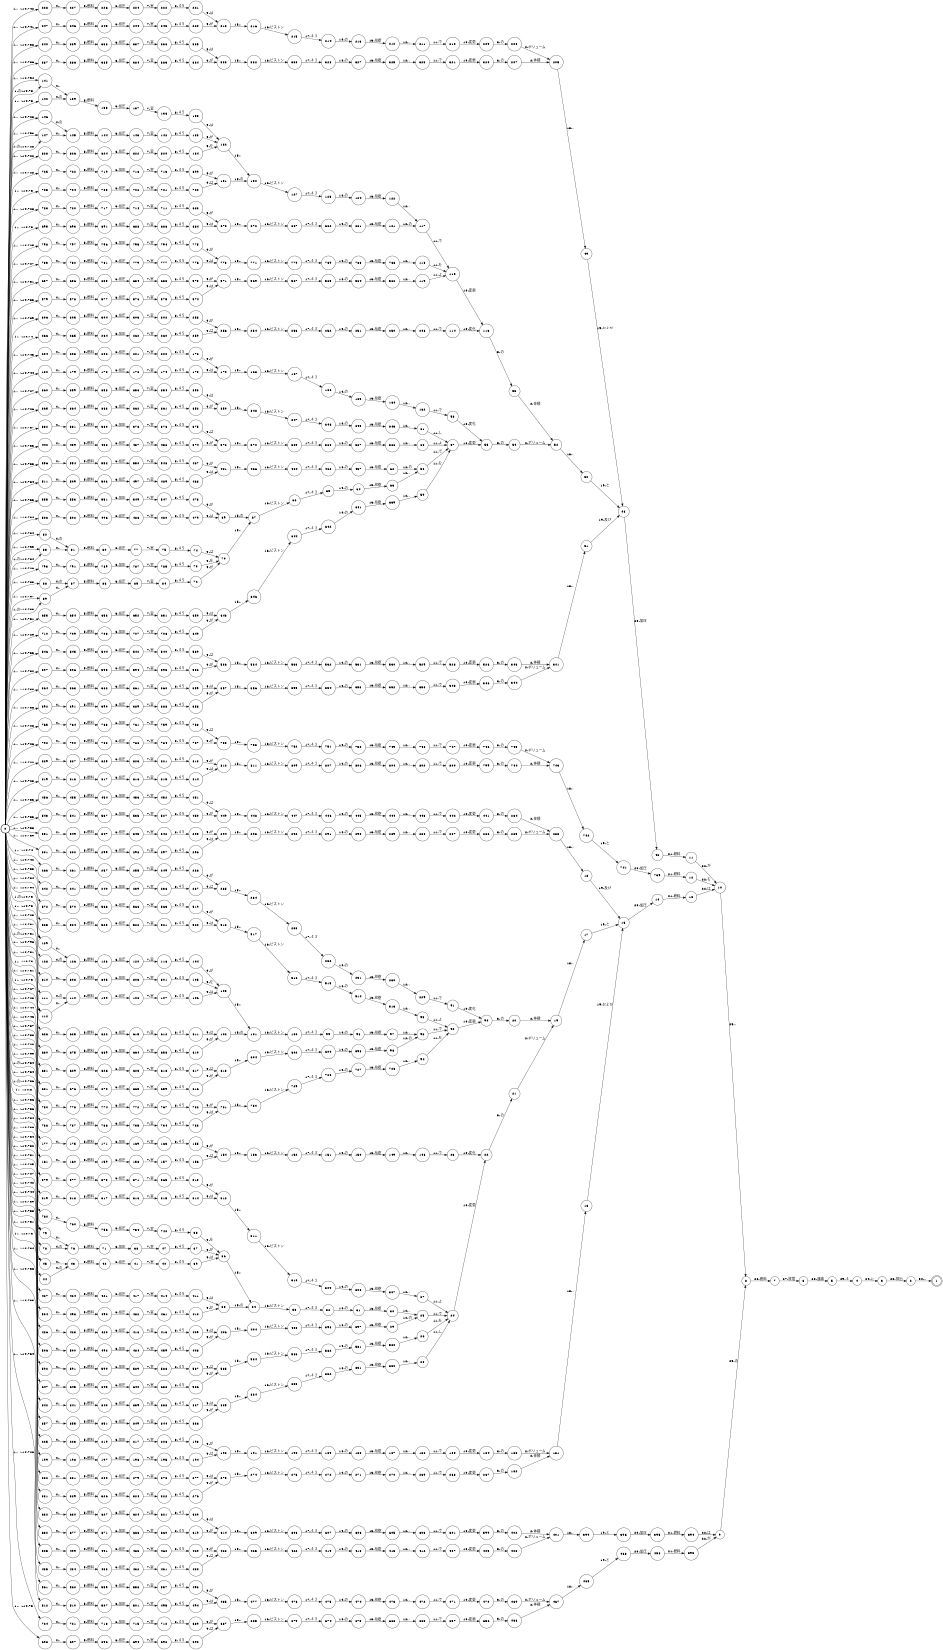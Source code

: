 digraph FST {
rankdir = LR;
size = "8.5,11";
label = "";
center = 1;
orientation = Portrait;
ranksep = "0.4";
nodesep = "0.25";
0 [label = "0", shape = circle, style = bold, fontsize = 14]
	0 -> 45 [label = "1:、/-14.8", fontsize = 14];
	0 -> 79 [label = "1:、/-14.799", fontsize = 14];
	0 -> 83 [label = "1:、/-14.799", fontsize = 14];
	0 -> 89 [label = "1:、/-14.797", fontsize = 14];
	0 -> 112 [label = "1:、/-14.796", fontsize = 14];
	0 -> 129 [label = "1:、/-14.794", fontsize = 14];
	0 -> 141 [label = "1:、/-14.794", fontsize = 14];
	0 -> 147 [label = "1:、/-14.793", fontsize = 14];
	0 -> 161 [label = "1:、/-14.746", fontsize = 14];
	0 -> 177 [label = "1:、/-14.744", fontsize = 14];
	0 -> 180 [label = "1:、/-14.744", fontsize = 14];
	0 -> 199 [label = "1:、/-14.744", fontsize = 14];
	0 -> 204 [label = "1:、/-14.743", fontsize = 14];
	0 -> 225 [label = "1:、/-14.742", fontsize = 14];
	0 -> 228 [label = "1:、/-14.742", fontsize = 14];
	0 -> 242 [label = "1:、/-14.742", fontsize = 14];
	0 -> 247 [label = "1:、/-14.741", fontsize = 14];
	0 -> 263 [label = "1:、/-14.74", fontsize = 14];
	0 -> 266 [label = "1:、/-14.74", fontsize = 14];
	0 -> 282 [label = "1:、/-14.739", fontsize = 14];
	0 -> 301 [label = "1:、/-14.739", fontsize = 14];
	0 -> 306 [label = "1:、/-14.739", fontsize = 14];
	0 -> 319 [label = "1:、/-14.738", fontsize = 14];
	0 -> 340 [label = "1:、/-14.738", fontsize = 14];
	0 -> 331 [label = "1:、/-14.738", fontsize = 14];
	0 -> 364 [label = "1:、/-14.738", fontsize = 14];
	0 -> 351 [label = "1:、/-14.738", fontsize = 14];
	0 -> 379 [label = "1:、/-14.737", fontsize = 14];
	0 -> 382 [label = "1:、/-14.737", fontsize = 14];
	0 -> 387 [label = "1:、/-14.736", fontsize = 14];
	0 -> 392 [label = "1:、/-14.736", fontsize = 14];
	0 -> 45 [label = "1:の/-14.736", fontsize = 14];
	0 -> 426 [label = "1:、/-14.736", fontsize = 14];
	0 -> 44 [label = "1:、/-14.736", fontsize = 14];
	0 -> 435 [label = "1:、/-14.736", fontsize = 14];
	0 -> 427 [label = "1:、/-14.736", fontsize = 14];
	0 -> 440 [label = "1:、/-14.735", fontsize = 14];
	0 -> 456 [label = "1:、/-14.735", fontsize = 14];
	0 -> 78 [label = "1:、/-14.734", fontsize = 14];
	0 -> 506 [label = "1:、/-14.734", fontsize = 14];
	0 -> 79 [label = "1:の/-14.734", fontsize = 14];
	0 -> 505 [label = "1:、/-14.734", fontsize = 14];
	0 -> 508 [label = "1:、/-14.734", fontsize = 14];
	0 -> 83 [label = "1:の/-14.734", fontsize = 14];
	0 -> 82 [label = "1:、/-14.734", fontsize = 14];
	0 -> 511 [label = "1:、/-14.734", fontsize = 14];
	0 -> 504 [label = "1:、/-14.734", fontsize = 14];
	0 -> 512 [label = "1:、/-14.734", fontsize = 14];
	0 -> 525 [label = "1:、/-14.734", fontsize = 14];
	0 -> 543 [label = "1:、/-14.733", fontsize = 14];
	0 -> 546 [label = "1:、/-14.733", fontsize = 14];
	0 -> 88 [label = "1:、/-14.733", fontsize = 14];
	0 -> 89 [label = "1:の/-14.733", fontsize = 14];
	0 -> 556 [label = "1:、/-14.733", fontsize = 14];
	0 -> 555 [label = "1:、/-14.733", fontsize = 14];
	0 -> 561 [label = "1:、/-14.733", fontsize = 14];
	0 -> 572 [label = "1:、/-14.733", fontsize = 14];
	0 -> 579 [label = "1:、/-14.733", fontsize = 14];
	0 -> 592 [label = "1:、/-14.732", fontsize = 14];
	0 -> 597 [label = "1:、/-14.732", fontsize = 14];
	0 -> 632 [label = "1:、/-14.731", fontsize = 14];
	0 -> 111 [label = "1:、/-14.731", fontsize = 14];
	0 -> 112 [label = "1:の/-14.731", fontsize = 14];
	0 -> 631 [label = "1:、/-14.731", fontsize = 14];
	0 -> 628 [label = "1:、/-14.731", fontsize = 14];
	0 -> 637 [label = "1:、/-14.731", fontsize = 14];
	0 -> 647 [label = "1:、/-14.731", fontsize = 14];
	0 -> 655 [label = "1:、/-14.731", fontsize = 14];
	0 -> 682 [label = "1:、/-14.73", fontsize = 14];
	0 -> 698 [label = "1:、/-14.73", fontsize = 14];
	0 -> 129 [label = "1:の/-14.73", fontsize = 14];
	0 -> 128 [label = "1:、/-14.73", fontsize = 14];
	0 -> 695 [label = "1:、/-14.73", fontsize = 14];
	0 -> 705 [label = "1:、/-14.73", fontsize = 14];
	0 -> 681 [label = "1:、/-14.73", fontsize = 14];
	0 -> 140 [label = "1:、/-14.73", fontsize = 14];
	0 -> 680 [label = "1:、/-14.73", fontsize = 14];
	0 -> 141 [label = "1:の/-14.73", fontsize = 14];
	0 -> 710 [label = "1:、/-14.729", fontsize = 14];
	0 -> 146 [label = "1:、/-14.728", fontsize = 14];
	0 -> 725 [label = "1:、/-14.728", fontsize = 14];
	0 -> 147 [label = "1:の/-14.728", fontsize = 14];
	0 -> 724 [label = "1:、/-14.728", fontsize = 14];
	0 -> 723 [label = "1:、/-14.728", fontsize = 14];
	0 -> 738 [label = "1:、/-14.728", fontsize = 14];
	0 -> 762 [label = "1:、/-14.728", fontsize = 14];
	0 -> 765 [label = "1:、/-14.728", fontsize = 14];
	0 -> 780 [label = "1:、/-14.727", fontsize = 14];
	0 -> 783 [label = "1:、/-14.727", fontsize = 14];
	0 -> 792 [label = "1:、/-14.726", fontsize = 14];
	0 -> 793 [label = "1:、/-14.726", fontsize = 14];
	0 -> 798 [label = "1:、/-14.725", fontsize = 14];
	0 -> 810 [label = "1:、/-14.723", fontsize = 14];
	0 -> 819 [label = "1:、/-14.723", fontsize = 14];
	0 -> 828 [label = "1:、/-14.722", fontsize = 14];
	0 -> 829 [label = "1:、/-14.722", fontsize = 14];
	0 -> 842 [label = "1:、/-14.709", fontsize = 14];
	0 -> 857 [label = "1:、/-14.707", fontsize = 14];
	0 -> 860 [label = "1:、/-14.707", fontsize = 14];
	0 -> 865 [label = "1:、/-14.706", fontsize = 14];
1 [label = "1", shape = doublecircle, style = solid, fontsize = 14]
2 [label = "2", shape = circle, style = solid, fontsize = 14]
	2 -> 1 [label = "30:。", fontsize = 14];
3 [label = "3", shape = circle, style = solid, fontsize = 14]
	3 -> 2 [label = "23:排出", fontsize = 14];
4 [label = "4", shape = circle, style = solid, fontsize = 14]
	4 -> 3 [label = "24:に", fontsize = 14];
5 [label = "5", shape = circle, style = solid, fontsize = 14]
	5 -> 4 [label = "29:４", fontsize = 14];
6 [label = "6", shape = circle, style = solid, fontsize = 14]
	6 -> 5 [label = "28:通路", fontsize = 14];
7 [label = "7", shape = circle, style = solid, fontsize = 14]
	7 -> 6 [label = "27:放電", fontsize = 14];
8 [label = "8", shape = circle, style = solid, fontsize = 14]
	8 -> 7 [label = "26:燃料", fontsize = 14];
9 [label = "9", shape = circle, style = solid, fontsize = 14]
	9 -> 8 [label = "25:の", fontsize = 14];
10 [label = "10", shape = circle, style = solid, fontsize = 14]
	10 -> 8 [label = "25:、", fontsize = 14];
11 [label = "11", shape = circle, style = solid, fontsize = 14]
	11 -> 10 [label = "22:が", fontsize = 14];
12 [label = "12", shape = circle, style = solid, fontsize = 14]
	12 -> 10 [label = "22:を", fontsize = 14];
13 [label = "13", shape = circle, style = solid, fontsize = 14]
	13 -> 10 [label = "22:は", fontsize = 14];
14 [label = "14", shape = circle, style = solid, fontsize = 14]
	14 -> 13 [label = "21:燃料", fontsize = 14];
15 [label = "15", shape = circle, style = solid, fontsize = 14]
	15 -> 14 [label = "20:加圧", fontsize = 14];
16 [label = "16", shape = circle, style = solid, fontsize = 14]
	16 -> 15 [label = "19:および", fontsize = 14];
17 [label = "17", shape = circle, style = solid, fontsize = 14]
	17 -> 15 [label = "19:と", fontsize = 14];
18 [label = "18", shape = circle, style = solid, fontsize = 14]
	18 -> 15 [label = "19:及び", fontsize = 14];
19 [label = "19", shape = circle, style = solid, fontsize = 14]
	19 -> 17 [label = "18:、", fontsize = 14];
20 [label = "20", shape = circle, style = solid, fontsize = 14]
	20 -> 19 [label = "2:体積", fontsize = 14];
21 [label = "21", shape = circle, style = solid, fontsize = 14]
	21 -> 19 [label = "2:ボリューム", fontsize = 14];
22 [label = "22", shape = circle, style = solid, fontsize = 14]
	22 -> 21 [label = "3:の", fontsize = 14];
23 [label = "23", shape = circle, style = solid, fontsize = 14]
	23 -> 22 [label = "10:変化", fontsize = 14];
24 [label = "24", shape = circle, style = solid, fontsize = 14]
	24 -> 22 [label = "10:変更", fontsize = 14];
25 [label = "25", shape = circle, style = solid, fontsize = 14]
	25 -> 24 [label = "11:で", fontsize = 14];
26 [label = "26", shape = circle, style = solid, fontsize = 14]
	26 -> 24 [label = "11:を", fontsize = 14];
27 [label = "27", shape = circle, style = solid, fontsize = 14]
	27 -> 24 [label = "11:よ", fontsize = 14];
28 [label = "28", shape = circle, style = solid, fontsize = 14]
	28 -> 24 [label = "11:し", fontsize = 14];
29 [label = "29", shape = circle, style = solid, fontsize = 14]
	29 -> 25 [label = "12:の", fontsize = 14];
30 [label = "30", shape = circle, style = solid, fontsize = 14]
	30 -> 25 [label = "12:、", fontsize = 14];
31 [label = "31", shape = circle, style = solid, fontsize = 14]
	31 -> 30 [label = "13:往復", fontsize = 14];
32 [label = "32", shape = circle, style = solid, fontsize = 14]
	32 -> 31 [label = "14:の", fontsize = 14];
33 [label = "33", shape = circle, style = solid, fontsize = 14]
	33 -> 32 [label = "17:４３", fontsize = 14];
34 [label = "34", shape = circle, style = solid, fontsize = 14]
	34 -> 33 [label = "16:ピストン", fontsize = 14];
35 [label = "35", shape = circle, style = solid, fontsize = 14]
	35 -> 34 [label = "15:の", fontsize = 14];
36 [label = "36", shape = circle, style = solid, fontsize = 14]
	36 -> 34 [label = "15:、", fontsize = 14];
37 [label = "37", shape = circle, style = solid, fontsize = 14]
	37 -> 36 [label = "9:が", fontsize = 14];
38 [label = "38", shape = circle, style = solid, fontsize = 14]
	38 -> 36 [label = "9:を", fontsize = 14];
39 [label = "39", shape = circle, style = solid, fontsize = 14]
	39 -> 36 [label = "9:は", fontsize = 14];
40 [label = "40", shape = circle, style = solid, fontsize = 14]
	40 -> 39 [label = "8:４５", fontsize = 14];
41 [label = "41", shape = circle, style = solid, fontsize = 14]
	41 -> 40 [label = "7:室", fontsize = 14];
42 [label = "42", shape = circle, style = solid, fontsize = 14]
	42 -> 41 [label = "6:加圧", fontsize = 14];
43 [label = "43", shape = circle, style = solid, fontsize = 14]
	43 -> 42 [label = "5:燃料", fontsize = 14];
44 [label = "44", shape = circle, style = solid, fontsize = 14]
	44 -> 43 [label = "4:の", fontsize = 14];
45 [label = "45", shape = circle, style = solid, fontsize = 14]
	45 -> 43 [label = "4:、", fontsize = 14];
46 [label = "46", shape = circle, style = solid, fontsize = 14]
	46 -> 11 [label = "21:燃料", fontsize = 14];
47 [label = "47", shape = circle, style = solid, fontsize = 14]
	47 -> 37 [label = "8:４５", fontsize = 14];
48 [label = "48", shape = circle, style = solid, fontsize = 14]
	48 -> 46 [label = "20:加圧", fontsize = 14];
49 [label = "49", shape = circle, style = solid, fontsize = 14]
	49 -> 48 [label = "19:および", fontsize = 14];
50 [label = "50", shape = circle, style = solid, fontsize = 14]
	50 -> 48 [label = "19:と", fontsize = 14];
51 [label = "51", shape = circle, style = solid, fontsize = 14]
	51 -> 48 [label = "19:及び", fontsize = 14];
52 [label = "52", shape = circle, style = solid, fontsize = 14]
	52 -> 50 [label = "18:、", fontsize = 14];
53 [label = "53", shape = circle, style = solid, fontsize = 14]
	53 -> 52 [label = "2:体積", fontsize = 14];
54 [label = "54", shape = circle, style = solid, fontsize = 14]
	54 -> 52 [label = "2:ボリューム", fontsize = 14];
55 [label = "55", shape = circle, style = solid, fontsize = 14]
	55 -> 54 [label = "3:の", fontsize = 14];
56 [label = "56", shape = circle, style = solid, fontsize = 14]
	56 -> 55 [label = "10:変化", fontsize = 14];
57 [label = "57", shape = circle, style = solid, fontsize = 14]
	57 -> 55 [label = "10:変更", fontsize = 14];
58 [label = "58", shape = circle, style = solid, fontsize = 14]
	58 -> 57 [label = "11:で", fontsize = 14];
59 [label = "59", shape = circle, style = solid, fontsize = 14]
	59 -> 57 [label = "11:を", fontsize = 14];
60 [label = "60", shape = circle, style = solid, fontsize = 14]
	60 -> 57 [label = "11:よ", fontsize = 14];
61 [label = "61", shape = circle, style = solid, fontsize = 14]
	61 -> 57 [label = "11:し", fontsize = 14];
62 [label = "62", shape = circle, style = solid, fontsize = 14]
	62 -> 58 [label = "12:の", fontsize = 14];
63 [label = "63", shape = circle, style = solid, fontsize = 14]
	63 -> 58 [label = "12:、", fontsize = 14];
64 [label = "64", shape = circle, style = solid, fontsize = 14]
	64 -> 63 [label = "13:往復", fontsize = 14];
65 [label = "65", shape = circle, style = solid, fontsize = 14]
	65 -> 64 [label = "14:の", fontsize = 14];
66 [label = "66", shape = circle, style = solid, fontsize = 14]
	66 -> 65 [label = "17:４３", fontsize = 14];
67 [label = "67", shape = circle, style = solid, fontsize = 14]
	67 -> 66 [label = "16:ピストン", fontsize = 14];
68 [label = "68", shape = circle, style = solid, fontsize = 14]
	68 -> 47 [label = "7:室", fontsize = 14];
69 [label = "69", shape = circle, style = solid, fontsize = 14]
	69 -> 67 [label = "15:の", fontsize = 14];
70 [label = "70", shape = circle, style = solid, fontsize = 14]
	70 -> 67 [label = "15:、", fontsize = 14];
71 [label = "71", shape = circle, style = solid, fontsize = 14]
	71 -> 68 [label = "6:加圧", fontsize = 14];
72 [label = "72", shape = circle, style = solid, fontsize = 14]
	72 -> 70 [label = "9:が", fontsize = 14];
73 [label = "73", shape = circle, style = solid, fontsize = 14]
	73 -> 70 [label = "9:を", fontsize = 14];
74 [label = "74", shape = circle, style = solid, fontsize = 14]
	74 -> 70 [label = "9:は", fontsize = 14];
75 [label = "75", shape = circle, style = solid, fontsize = 14]
	75 -> 74 [label = "8:４５", fontsize = 14];
76 [label = "76", shape = circle, style = solid, fontsize = 14]
	76 -> 71 [label = "5:燃料", fontsize = 14];
77 [label = "77", shape = circle, style = solid, fontsize = 14]
	77 -> 75 [label = "7:室", fontsize = 14];
78 [label = "78", shape = circle, style = solid, fontsize = 14]
	78 -> 76 [label = "4:の", fontsize = 14];
79 [label = "79", shape = circle, style = solid, fontsize = 14]
	79 -> 76 [label = "4:、", fontsize = 14];
80 [label = "80", shape = circle, style = solid, fontsize = 14]
	80 -> 77 [label = "6:加圧", fontsize = 14];
81 [label = "81", shape = circle, style = solid, fontsize = 14]
	81 -> 80 [label = "5:燃料", fontsize = 14];
82 [label = "82", shape = circle, style = solid, fontsize = 14]
	82 -> 81 [label = "4:の", fontsize = 14];
83 [label = "83", shape = circle, style = solid, fontsize = 14]
	83 -> 81 [label = "4:、", fontsize = 14];
84 [label = "84", shape = circle, style = solid, fontsize = 14]
	84 -> 72 [label = "8:４５", fontsize = 14];
85 [label = "85", shape = circle, style = solid, fontsize = 14]
	85 -> 84 [label = "7:室", fontsize = 14];
86 [label = "86", shape = circle, style = solid, fontsize = 14]
	86 -> 85 [label = "6:加圧", fontsize = 14];
87 [label = "87", shape = circle, style = solid, fontsize = 14]
	87 -> 86 [label = "5:燃料", fontsize = 14];
88 [label = "88", shape = circle, style = solid, fontsize = 14]
	88 -> 87 [label = "4:の", fontsize = 14];
89 [label = "89", shape = circle, style = solid, fontsize = 14]
	89 -> 87 [label = "4:、", fontsize = 14];
90 [label = "90", shape = circle, style = solid, fontsize = 14]
	90 -> 20 [label = "3:の", fontsize = 14];
91 [label = "91", shape = circle, style = solid, fontsize = 14]
	91 -> 90 [label = "10:変化", fontsize = 14];
92 [label = "92", shape = circle, style = solid, fontsize = 14]
	92 -> 90 [label = "10:変更", fontsize = 14];
93 [label = "93", shape = circle, style = solid, fontsize = 14]
	93 -> 92 [label = "11:で", fontsize = 14];
94 [label = "94", shape = circle, style = solid, fontsize = 14]
	94 -> 92 [label = "11:を", fontsize = 14];
95 [label = "95", shape = circle, style = solid, fontsize = 14]
	95 -> 92 [label = "11:よ", fontsize = 14];
96 [label = "96", shape = circle, style = solid, fontsize = 14]
	96 -> 93 [label = "12:の", fontsize = 14];
97 [label = "97", shape = circle, style = solid, fontsize = 14]
	97 -> 93 [label = "12:、", fontsize = 14];
98 [label = "98", shape = circle, style = solid, fontsize = 14]
	98 -> 97 [label = "13:往復", fontsize = 14];
99 [label = "99", shape = circle, style = solid, fontsize = 14]
	99 -> 98 [label = "14:の", fontsize = 14];
100 [label = "100", shape = circle, style = solid, fontsize = 14]
	100 -> 99 [label = "17:４３", fontsize = 14];
101 [label = "101", shape = circle, style = solid, fontsize = 14]
	101 -> 100 [label = "16:ピストン", fontsize = 14];
102 [label = "102", shape = circle, style = solid, fontsize = 14]
	102 -> 101 [label = "15:の", fontsize = 14];
103 [label = "103", shape = circle, style = solid, fontsize = 14]
	103 -> 101 [label = "15:、", fontsize = 14];
104 [label = "104", shape = circle, style = solid, fontsize = 14]
	104 -> 103 [label = "9:が", fontsize = 14];
105 [label = "105", shape = circle, style = solid, fontsize = 14]
	105 -> 103 [label = "9:を", fontsize = 14];
106 [label = "106", shape = circle, style = solid, fontsize = 14]
	106 -> 103 [label = "9:は", fontsize = 14];
107 [label = "107", shape = circle, style = solid, fontsize = 14]
	107 -> 106 [label = "8:４５", fontsize = 14];
108 [label = "108", shape = circle, style = solid, fontsize = 14]
	108 -> 107 [label = "7:室", fontsize = 14];
109 [label = "109", shape = circle, style = solid, fontsize = 14]
	109 -> 108 [label = "6:加圧", fontsize = 14];
110 [label = "110", shape = circle, style = solid, fontsize = 14]
	110 -> 109 [label = "5:燃料", fontsize = 14];
111 [label = "111", shape = circle, style = solid, fontsize = 14]
	111 -> 110 [label = "4:の", fontsize = 14];
112 [label = "112", shape = circle, style = solid, fontsize = 14]
	112 -> 110 [label = "4:、", fontsize = 14];
113 [label = "113", shape = circle, style = solid, fontsize = 14]
	113 -> 53 [label = "3:の", fontsize = 14];
114 [label = "114", shape = circle, style = solid, fontsize = 14]
	114 -> 113 [label = "10:変化", fontsize = 14];
115 [label = "115", shape = circle, style = solid, fontsize = 14]
	115 -> 113 [label = "10:変更", fontsize = 14];
116 [label = "116", shape = circle, style = solid, fontsize = 14]
	116 -> 104 [label = "8:４５", fontsize = 14];
117 [label = "117", shape = circle, style = solid, fontsize = 14]
	117 -> 115 [label = "11:で", fontsize = 14];
118 [label = "118", shape = circle, style = solid, fontsize = 14]
	118 -> 115 [label = "11:を", fontsize = 14];
119 [label = "119", shape = circle, style = solid, fontsize = 14]
	119 -> 115 [label = "11:よ", fontsize = 14];
120 [label = "120", shape = circle, style = solid, fontsize = 14]
	120 -> 116 [label = "7:室", fontsize = 14];
121 [label = "121", shape = circle, style = solid, fontsize = 14]
	121 -> 117 [label = "12:の", fontsize = 14];
122 [label = "122", shape = circle, style = solid, fontsize = 14]
	122 -> 117 [label = "12:、", fontsize = 14];
123 [label = "123", shape = circle, style = solid, fontsize = 14]
	123 -> 120 [label = "6:加圧", fontsize = 14];
124 [label = "124", shape = circle, style = solid, fontsize = 14]
	124 -> 122 [label = "13:往復", fontsize = 14];
125 [label = "125", shape = circle, style = solid, fontsize = 14]
	125 -> 124 [label = "14:の", fontsize = 14];
126 [label = "126", shape = circle, style = solid, fontsize = 14]
	126 -> 123 [label = "5:燃料", fontsize = 14];
127 [label = "127", shape = circle, style = solid, fontsize = 14]
	127 -> 125 [label = "17:４３", fontsize = 14];
128 [label = "128", shape = circle, style = solid, fontsize = 14]
	128 -> 126 [label = "4:の", fontsize = 14];
129 [label = "129", shape = circle, style = solid, fontsize = 14]
	129 -> 126 [label = "4:、", fontsize = 14];
130 [label = "130", shape = circle, style = solid, fontsize = 14]
	130 -> 127 [label = "16:ピストン", fontsize = 14];
131 [label = "131", shape = circle, style = solid, fontsize = 14]
	131 -> 130 [label = "15:の", fontsize = 14];
132 [label = "132", shape = circle, style = solid, fontsize = 14]
	132 -> 130 [label = "15:、", fontsize = 14];
133 [label = "133", shape = circle, style = solid, fontsize = 14]
	133 -> 132 [label = "9:が", fontsize = 14];
134 [label = "134", shape = circle, style = solid, fontsize = 14]
	134 -> 132 [label = "9:を", fontsize = 14];
135 [label = "135", shape = circle, style = solid, fontsize = 14]
	135 -> 132 [label = "9:は", fontsize = 14];
136 [label = "136", shape = circle, style = solid, fontsize = 14]
	136 -> 135 [label = "8:４５", fontsize = 14];
137 [label = "137", shape = circle, style = solid, fontsize = 14]
	137 -> 136 [label = "7:室", fontsize = 14];
138 [label = "138", shape = circle, style = solid, fontsize = 14]
	138 -> 137 [label = "6:加圧", fontsize = 14];
139 [label = "139", shape = circle, style = solid, fontsize = 14]
	139 -> 138 [label = "5:燃料", fontsize = 14];
140 [label = "140", shape = circle, style = solid, fontsize = 14]
	140 -> 139 [label = "4:の", fontsize = 14];
141 [label = "141", shape = circle, style = solid, fontsize = 14]
	141 -> 139 [label = "4:、", fontsize = 14];
142 [label = "142", shape = circle, style = solid, fontsize = 14]
	142 -> 133 [label = "8:４５", fontsize = 14];
143 [label = "143", shape = circle, style = solid, fontsize = 14]
	143 -> 142 [label = "7:室", fontsize = 14];
144 [label = "144", shape = circle, style = solid, fontsize = 14]
	144 -> 143 [label = "6:加圧", fontsize = 14];
145 [label = "145", shape = circle, style = solid, fontsize = 14]
	145 -> 144 [label = "5:燃料", fontsize = 14];
146 [label = "146", shape = circle, style = solid, fontsize = 14]
	146 -> 145 [label = "4:の", fontsize = 14];
147 [label = "147", shape = circle, style = solid, fontsize = 14]
	147 -> 145 [label = "4:、", fontsize = 14];
148 [label = "148", shape = circle, style = solid, fontsize = 14]
	148 -> 23 [label = "11:で", fontsize = 14];
149 [label = "149", shape = circle, style = solid, fontsize = 14]
	149 -> 148 [label = "12:、", fontsize = 14];
150 [label = "150", shape = circle, style = solid, fontsize = 14]
	150 -> 149 [label = "13:往復", fontsize = 14];
151 [label = "151", shape = circle, style = solid, fontsize = 14]
	151 -> 150 [label = "14:の", fontsize = 14];
152 [label = "152", shape = circle, style = solid, fontsize = 14]
	152 -> 151 [label = "17:４３", fontsize = 14];
153 [label = "153", shape = circle, style = solid, fontsize = 14]
	153 -> 152 [label = "16:ピストン", fontsize = 14];
154 [label = "154", shape = circle, style = solid, fontsize = 14]
	154 -> 153 [label = "15:、", fontsize = 14];
155 [label = "155", shape = circle, style = solid, fontsize = 14]
	155 -> 154 [label = "9:が", fontsize = 14];
156 [label = "156", shape = circle, style = solid, fontsize = 14]
	156 -> 154 [label = "9:は", fontsize = 14];
157 [label = "157", shape = circle, style = solid, fontsize = 14]
	157 -> 156 [label = "8:４５", fontsize = 14];
158 [label = "158", shape = circle, style = solid, fontsize = 14]
	158 -> 157 [label = "7:室", fontsize = 14];
159 [label = "159", shape = circle, style = solid, fontsize = 14]
	159 -> 158 [label = "6:加圧", fontsize = 14];
160 [label = "160", shape = circle, style = solid, fontsize = 14]
	160 -> 159 [label = "5:燃料", fontsize = 14];
161 [label = "161", shape = circle, style = solid, fontsize = 14]
	161 -> 160 [label = "4:、", fontsize = 14];
162 [label = "162", shape = circle, style = solid, fontsize = 14]
	162 -> 56 [label = "11:で", fontsize = 14];
163 [label = "163", shape = circle, style = solid, fontsize = 14]
	163 -> 155 [label = "8:４５", fontsize = 14];
164 [label = "164", shape = circle, style = solid, fontsize = 14]
	164 -> 162 [label = "12:、", fontsize = 14];
165 [label = "165", shape = circle, style = solid, fontsize = 14]
	165 -> 164 [label = "13:往復", fontsize = 14];
166 [label = "166", shape = circle, style = solid, fontsize = 14]
	166 -> 165 [label = "14:の", fontsize = 14];
167 [label = "167", shape = circle, style = solid, fontsize = 14]
	167 -> 166 [label = "17:４３", fontsize = 14];
168 [label = "168", shape = circle, style = solid, fontsize = 14]
	168 -> 167 [label = "16:ピストン", fontsize = 14];
169 [label = "169", shape = circle, style = solid, fontsize = 14]
	169 -> 163 [label = "7:室", fontsize = 14];
170 [label = "170", shape = circle, style = solid, fontsize = 14]
	170 -> 168 [label = "15:、", fontsize = 14];
171 [label = "171", shape = circle, style = solid, fontsize = 14]
	171 -> 169 [label = "6:加圧", fontsize = 14];
172 [label = "172", shape = circle, style = solid, fontsize = 14]
	172 -> 170 [label = "9:が", fontsize = 14];
173 [label = "173", shape = circle, style = solid, fontsize = 14]
	173 -> 170 [label = "9:は", fontsize = 14];
174 [label = "174", shape = circle, style = solid, fontsize = 14]
	174 -> 173 [label = "8:４５", fontsize = 14];
175 [label = "175", shape = circle, style = solid, fontsize = 14]
	175 -> 171 [label = "5:燃料", fontsize = 14];
176 [label = "176", shape = circle, style = solid, fontsize = 14]
	176 -> 174 [label = "7:室", fontsize = 14];
177 [label = "177", shape = circle, style = solid, fontsize = 14]
	177 -> 175 [label = "4:、", fontsize = 14];
178 [label = "178", shape = circle, style = solid, fontsize = 14]
	178 -> 176 [label = "6:加圧", fontsize = 14];
179 [label = "179", shape = circle, style = solid, fontsize = 14]
	179 -> 178 [label = "5:燃料", fontsize = 14];
180 [label = "180", shape = circle, style = solid, fontsize = 14]
	180 -> 179 [label = "4:、", fontsize = 14];
181 [label = "181", shape = circle, style = solid, fontsize = 14]
	181 -> 16 [label = "18:、", fontsize = 14];
182 [label = "182", shape = circle, style = solid, fontsize = 14]
	182 -> 181 [label = "2:体積", fontsize = 14];
183 [label = "183", shape = circle, style = solid, fontsize = 14]
	183 -> 181 [label = "2:ボリューム", fontsize = 14];
184 [label = "184", shape = circle, style = solid, fontsize = 14]
	184 -> 183 [label = "3:の", fontsize = 14];
185 [label = "185", shape = circle, style = solid, fontsize = 14]
	185 -> 184 [label = "10:変更", fontsize = 14];
186 [label = "186", shape = circle, style = solid, fontsize = 14]
	186 -> 185 [label = "11:で", fontsize = 14];
187 [label = "187", shape = circle, style = solid, fontsize = 14]
	187 -> 186 [label = "12:、", fontsize = 14];
188 [label = "188", shape = circle, style = solid, fontsize = 14]
	188 -> 187 [label = "13:往復", fontsize = 14];
189 [label = "189", shape = circle, style = solid, fontsize = 14]
	189 -> 188 [label = "14:の", fontsize = 14];
190 [label = "190", shape = circle, style = solid, fontsize = 14]
	190 -> 189 [label = "17:４３", fontsize = 14];
191 [label = "191", shape = circle, style = solid, fontsize = 14]
	191 -> 190 [label = "16:ピストン", fontsize = 14];
192 [label = "192", shape = circle, style = solid, fontsize = 14]
	192 -> 191 [label = "15:、", fontsize = 14];
193 [label = "193", shape = circle, style = solid, fontsize = 14]
	193 -> 192 [label = "9:が", fontsize = 14];
194 [label = "194", shape = circle, style = solid, fontsize = 14]
	194 -> 192 [label = "9:は", fontsize = 14];
195 [label = "195", shape = circle, style = solid, fontsize = 14]
	195 -> 194 [label = "8:４５", fontsize = 14];
196 [label = "196", shape = circle, style = solid, fontsize = 14]
	196 -> 195 [label = "7:室", fontsize = 14];
197 [label = "197", shape = circle, style = solid, fontsize = 14]
	197 -> 196 [label = "6:加圧", fontsize = 14];
198 [label = "198", shape = circle, style = solid, fontsize = 14]
	198 -> 197 [label = "5:燃料", fontsize = 14];
199 [label = "199", shape = circle, style = solid, fontsize = 14]
	199 -> 198 [label = "4:、", fontsize = 14];
200 [label = "200", shape = circle, style = solid, fontsize = 14]
	200 -> 172 [label = "8:４５", fontsize = 14];
201 [label = "201", shape = circle, style = solid, fontsize = 14]
	201 -> 200 [label = "7:室", fontsize = 14];
202 [label = "202", shape = circle, style = solid, fontsize = 14]
	202 -> 201 [label = "6:加圧", fontsize = 14];
203 [label = "203", shape = circle, style = solid, fontsize = 14]
	203 -> 202 [label = "5:燃料", fontsize = 14];
204 [label = "204", shape = circle, style = solid, fontsize = 14]
	204 -> 203 [label = "4:、", fontsize = 14];
205 [label = "205", shape = circle, style = solid, fontsize = 14]
	205 -> 49 [label = "18:、", fontsize = 14];
206 [label = "206", shape = circle, style = solid, fontsize = 14]
	206 -> 193 [label = "8:４５", fontsize = 14];
207 [label = "207", shape = circle, style = solid, fontsize = 14]
	207 -> 205 [label = "2:体積", fontsize = 14];
208 [label = "208", shape = circle, style = solid, fontsize = 14]
	208 -> 205 [label = "2:ボリューム", fontsize = 14];
209 [label = "209", shape = circle, style = solid, fontsize = 14]
	209 -> 208 [label = "3:の", fontsize = 14];
210 [label = "210", shape = circle, style = solid, fontsize = 14]
	210 -> 209 [label = "10:変更", fontsize = 14];
211 [label = "211", shape = circle, style = solid, fontsize = 14]
	211 -> 210 [label = "11:で", fontsize = 14];
212 [label = "212", shape = circle, style = solid, fontsize = 14]
	212 -> 211 [label = "12:、", fontsize = 14];
213 [label = "213", shape = circle, style = solid, fontsize = 14]
	213 -> 212 [label = "13:往復", fontsize = 14];
214 [label = "214", shape = circle, style = solid, fontsize = 14]
	214 -> 213 [label = "14:の", fontsize = 14];
215 [label = "215", shape = circle, style = solid, fontsize = 14]
	215 -> 214 [label = "17:４３", fontsize = 14];
216 [label = "216", shape = circle, style = solid, fontsize = 14]
	216 -> 215 [label = "16:ピストン", fontsize = 14];
217 [label = "217", shape = circle, style = solid, fontsize = 14]
	217 -> 206 [label = "7:室", fontsize = 14];
218 [label = "218", shape = circle, style = solid, fontsize = 14]
	218 -> 216 [label = "15:、", fontsize = 14];
219 [label = "219", shape = circle, style = solid, fontsize = 14]
	219 -> 217 [label = "6:加圧", fontsize = 14];
220 [label = "220", shape = circle, style = solid, fontsize = 14]
	220 -> 218 [label = "9:が", fontsize = 14];
221 [label = "221", shape = circle, style = solid, fontsize = 14]
	221 -> 218 [label = "9:は", fontsize = 14];
222 [label = "222", shape = circle, style = solid, fontsize = 14]
	222 -> 221 [label = "8:４５", fontsize = 14];
223 [label = "223", shape = circle, style = solid, fontsize = 14]
	223 -> 219 [label = "5:燃料", fontsize = 14];
224 [label = "224", shape = circle, style = solid, fontsize = 14]
	224 -> 222 [label = "7:室", fontsize = 14];
225 [label = "225", shape = circle, style = solid, fontsize = 14]
	225 -> 223 [label = "4:、", fontsize = 14];
226 [label = "226", shape = circle, style = solid, fontsize = 14]
	226 -> 224 [label = "6:加圧", fontsize = 14];
227 [label = "227", shape = circle, style = solid, fontsize = 14]
	227 -> 226 [label = "5:燃料", fontsize = 14];
228 [label = "228", shape = circle, style = solid, fontsize = 14]
	228 -> 227 [label = "4:、", fontsize = 14];
229 [label = "229", shape = circle, style = solid, fontsize = 14]
	229 -> 91 [label = "11:で", fontsize = 14];
230 [label = "230", shape = circle, style = solid, fontsize = 14]
	230 -> 229 [label = "12:、", fontsize = 14];
231 [label = "231", shape = circle, style = solid, fontsize = 14]
	231 -> 230 [label = "13:往復", fontsize = 14];
232 [label = "232", shape = circle, style = solid, fontsize = 14]
	232 -> 231 [label = "14:の", fontsize = 14];
233 [label = "233", shape = circle, style = solid, fontsize = 14]
	233 -> 232 [label = "17:４３", fontsize = 14];
234 [label = "234", shape = circle, style = solid, fontsize = 14]
	234 -> 233 [label = "16:ピストン", fontsize = 14];
235 [label = "235", shape = circle, style = solid, fontsize = 14]
	235 -> 234 [label = "15:、", fontsize = 14];
236 [label = "236", shape = circle, style = solid, fontsize = 14]
	236 -> 235 [label = "9:が", fontsize = 14];
237 [label = "237", shape = circle, style = solid, fontsize = 14]
	237 -> 235 [label = "9:は", fontsize = 14];
238 [label = "238", shape = circle, style = solid, fontsize = 14]
	238 -> 237 [label = "8:４５", fontsize = 14];
239 [label = "239", shape = circle, style = solid, fontsize = 14]
	239 -> 238 [label = "7:室", fontsize = 14];
240 [label = "240", shape = circle, style = solid, fontsize = 14]
	240 -> 239 [label = "6:加圧", fontsize = 14];
241 [label = "241", shape = circle, style = solid, fontsize = 14]
	241 -> 240 [label = "5:燃料", fontsize = 14];
242 [label = "242", shape = circle, style = solid, fontsize = 14]
	242 -> 241 [label = "4:、", fontsize = 14];
243 [label = "243", shape = circle, style = solid, fontsize = 14]
	243 -> 220 [label = "8:４５", fontsize = 14];
244 [label = "244", shape = circle, style = solid, fontsize = 14]
	244 -> 243 [label = "7:室", fontsize = 14];
245 [label = "245", shape = circle, style = solid, fontsize = 14]
	245 -> 244 [label = "6:加圧", fontsize = 14];
246 [label = "246", shape = circle, style = solid, fontsize = 14]
	246 -> 245 [label = "5:燃料", fontsize = 14];
247 [label = "247", shape = circle, style = solid, fontsize = 14]
	247 -> 246 [label = "4:、", fontsize = 14];
248 [label = "248", shape = circle, style = solid, fontsize = 14]
	248 -> 114 [label = "11:で", fontsize = 14];
249 [label = "249", shape = circle, style = solid, fontsize = 14]
	249 -> 236 [label = "8:４５", fontsize = 14];
250 [label = "250", shape = circle, style = solid, fontsize = 14]
	250 -> 248 [label = "12:、", fontsize = 14];
251 [label = "251", shape = circle, style = solid, fontsize = 14]
	251 -> 250 [label = "13:往復", fontsize = 14];
252 [label = "252", shape = circle, style = solid, fontsize = 14]
	252 -> 251 [label = "14:の", fontsize = 14];
253 [label = "253", shape = circle, style = solid, fontsize = 14]
	253 -> 252 [label = "17:４３", fontsize = 14];
254 [label = "254", shape = circle, style = solid, fontsize = 14]
	254 -> 253 [label = "16:ピストン", fontsize = 14];
255 [label = "255", shape = circle, style = solid, fontsize = 14]
	255 -> 249 [label = "7:室", fontsize = 14];
256 [label = "256", shape = circle, style = solid, fontsize = 14]
	256 -> 254 [label = "15:、", fontsize = 14];
257 [label = "257", shape = circle, style = solid, fontsize = 14]
	257 -> 255 [label = "6:加圧", fontsize = 14];
258 [label = "258", shape = circle, style = solid, fontsize = 14]
	258 -> 256 [label = "9:が", fontsize = 14];
259 [label = "259", shape = circle, style = solid, fontsize = 14]
	259 -> 256 [label = "9:は", fontsize = 14];
260 [label = "260", shape = circle, style = solid, fontsize = 14]
	260 -> 259 [label = "8:４５", fontsize = 14];
261 [label = "261", shape = circle, style = solid, fontsize = 14]
	261 -> 257 [label = "5:燃料", fontsize = 14];
262 [label = "262", shape = circle, style = solid, fontsize = 14]
	262 -> 260 [label = "7:室", fontsize = 14];
263 [label = "263", shape = circle, style = solid, fontsize = 14]
	263 -> 261 [label = "4:、", fontsize = 14];
264 [label = "264", shape = circle, style = solid, fontsize = 14]
	264 -> 262 [label = "6:加圧", fontsize = 14];
265 [label = "265", shape = circle, style = solid, fontsize = 14]
	265 -> 264 [label = "5:燃料", fontsize = 14];
266 [label = "266", shape = circle, style = solid, fontsize = 14]
	266 -> 265 [label = "4:、", fontsize = 14];
267 [label = "267", shape = circle, style = solid, fontsize = 14]
	267 -> 182 [label = "3:の", fontsize = 14];
268 [label = "268", shape = circle, style = solid, fontsize = 14]
	268 -> 267 [label = "10:変更", fontsize = 14];
269 [label = "269", shape = circle, style = solid, fontsize = 14]
	269 -> 268 [label = "11:で", fontsize = 14];
270 [label = "270", shape = circle, style = solid, fontsize = 14]
	270 -> 269 [label = "12:、", fontsize = 14];
271 [label = "271", shape = circle, style = solid, fontsize = 14]
	271 -> 270 [label = "13:往復", fontsize = 14];
272 [label = "272", shape = circle, style = solid, fontsize = 14]
	272 -> 271 [label = "14:の", fontsize = 14];
273 [label = "273", shape = circle, style = solid, fontsize = 14]
	273 -> 272 [label = "17:４３", fontsize = 14];
274 [label = "274", shape = circle, style = solid, fontsize = 14]
	274 -> 273 [label = "16:ピストン", fontsize = 14];
275 [label = "275", shape = circle, style = solid, fontsize = 14]
	275 -> 274 [label = "15:、", fontsize = 14];
276 [label = "276", shape = circle, style = solid, fontsize = 14]
	276 -> 275 [label = "9:が", fontsize = 14];
277 [label = "277", shape = circle, style = solid, fontsize = 14]
	277 -> 275 [label = "9:は", fontsize = 14];
278 [label = "278", shape = circle, style = solid, fontsize = 14]
	278 -> 277 [label = "8:４５", fontsize = 14];
279 [label = "279", shape = circle, style = solid, fontsize = 14]
	279 -> 278 [label = "7:室", fontsize = 14];
280 [label = "280", shape = circle, style = solid, fontsize = 14]
	280 -> 279 [label = "6:加圧", fontsize = 14];
281 [label = "281", shape = circle, style = solid, fontsize = 14]
	281 -> 280 [label = "5:燃料", fontsize = 14];
282 [label = "282", shape = circle, style = solid, fontsize = 14]
	282 -> 281 [label = "4:、", fontsize = 14];
283 [label = "283", shape = circle, style = solid, fontsize = 14]
	283 -> 18 [label = "18:、", fontsize = 14];
284 [label = "284", shape = circle, style = solid, fontsize = 14]
	284 -> 283 [label = "2:体積", fontsize = 14];
285 [label = "285", shape = circle, style = solid, fontsize = 14]
	285 -> 283 [label = "2:ボリューム", fontsize = 14];
286 [label = "286", shape = circle, style = solid, fontsize = 14]
	286 -> 285 [label = "3:の", fontsize = 14];
287 [label = "287", shape = circle, style = solid, fontsize = 14]
	287 -> 286 [label = "10:変更", fontsize = 14];
288 [label = "288", shape = circle, style = solid, fontsize = 14]
	288 -> 287 [label = "11:で", fontsize = 14];
289 [label = "289", shape = circle, style = solid, fontsize = 14]
	289 -> 288 [label = "12:、", fontsize = 14];
290 [label = "290", shape = circle, style = solid, fontsize = 14]
	290 -> 289 [label = "13:往復", fontsize = 14];
291 [label = "291", shape = circle, style = solid, fontsize = 14]
	291 -> 290 [label = "14:の", fontsize = 14];
292 [label = "292", shape = circle, style = solid, fontsize = 14]
	292 -> 291 [label = "17:４３", fontsize = 14];
293 [label = "293", shape = circle, style = solid, fontsize = 14]
	293 -> 292 [label = "16:ピストン", fontsize = 14];
294 [label = "294", shape = circle, style = solid, fontsize = 14]
	294 -> 293 [label = "15:、", fontsize = 14];
295 [label = "295", shape = circle, style = solid, fontsize = 14]
	295 -> 294 [label = "9:が", fontsize = 14];
296 [label = "296", shape = circle, style = solid, fontsize = 14]
	296 -> 294 [label = "9:は", fontsize = 14];
297 [label = "297", shape = circle, style = solid, fontsize = 14]
	297 -> 296 [label = "8:４５", fontsize = 14];
298 [label = "298", shape = circle, style = solid, fontsize = 14]
	298 -> 297 [label = "7:室", fontsize = 14];
299 [label = "299", shape = circle, style = solid, fontsize = 14]
	299 -> 298 [label = "6:加圧", fontsize = 14];
300 [label = "300", shape = circle, style = solid, fontsize = 14]
	300 -> 299 [label = "5:燃料", fontsize = 14];
301 [label = "301", shape = circle, style = solid, fontsize = 14]
	301 -> 300 [label = "4:、", fontsize = 14];
302 [label = "302", shape = circle, style = solid, fontsize = 14]
	302 -> 258 [label = "8:４５", fontsize = 14];
303 [label = "303", shape = circle, style = solid, fontsize = 14]
	303 -> 302 [label = "7:室", fontsize = 14];
304 [label = "304", shape = circle, style = solid, fontsize = 14]
	304 -> 303 [label = "6:加圧", fontsize = 14];
305 [label = "305", shape = circle, style = solid, fontsize = 14]
	305 -> 304 [label = "5:燃料", fontsize = 14];
306 [label = "306", shape = circle, style = solid, fontsize = 14]
	306 -> 305 [label = "4:、", fontsize = 14];
307 [label = "307", shape = circle, style = solid, fontsize = 14]
	307 -> 27 [label = "12:、", fontsize = 14];
308 [label = "308", shape = circle, style = solid, fontsize = 14]
	308 -> 307 [label = "13:往復", fontsize = 14];
309 [label = "309", shape = circle, style = solid, fontsize = 14]
	309 -> 308 [label = "14:の", fontsize = 14];
310 [label = "310", shape = circle, style = solid, fontsize = 14]
	310 -> 309 [label = "17:４３", fontsize = 14];
311 [label = "311", shape = circle, style = solid, fontsize = 14]
	311 -> 310 [label = "16:ピストン", fontsize = 14];
312 [label = "312", shape = circle, style = solid, fontsize = 14]
	312 -> 311 [label = "15:、", fontsize = 14];
313 [label = "313", shape = circle, style = solid, fontsize = 14]
	313 -> 312 [label = "9:が", fontsize = 14];
314 [label = "314", shape = circle, style = solid, fontsize = 14]
	314 -> 312 [label = "9:は", fontsize = 14];
315 [label = "315", shape = circle, style = solid, fontsize = 14]
	315 -> 314 [label = "8:４５", fontsize = 14];
316 [label = "316", shape = circle, style = solid, fontsize = 14]
	316 -> 315 [label = "7:室", fontsize = 14];
317 [label = "317", shape = circle, style = solid, fontsize = 14]
	317 -> 316 [label = "6:加圧", fontsize = 14];
318 [label = "318", shape = circle, style = solid, fontsize = 14]
	318 -> 317 [label = "5:燃料", fontsize = 14];
319 [label = "319", shape = circle, style = solid, fontsize = 14]
	319 -> 318 [label = "4:、", fontsize = 14];
320 [label = "320", shape = circle, style = solid, fontsize = 14]
	320 -> 207 [label = "3:の", fontsize = 14];
321 [label = "321", shape = circle, style = solid, fontsize = 14]
	321 -> 320 [label = "10:変更", fontsize = 14];
322 [label = "322", shape = circle, style = solid, fontsize = 14]
	322 -> 276 [label = "8:４５", fontsize = 14];
323 [label = "323", shape = circle, style = solid, fontsize = 14]
	323 -> 321 [label = "11:で", fontsize = 14];
324 [label = "324", shape = circle, style = solid, fontsize = 14]
	324 -> 322 [label = "7:室", fontsize = 14];
325 [label = "325", shape = circle, style = solid, fontsize = 14]
	325 -> 323 [label = "12:、", fontsize = 14];
326 [label = "326", shape = circle, style = solid, fontsize = 14]
	326 -> 324 [label = "6:加圧", fontsize = 14];
327 [label = "327", shape = circle, style = solid, fontsize = 14]
	327 -> 325 [label = "13:往復", fontsize = 14];
328 [label = "328", shape = circle, style = solid, fontsize = 14]
	328 -> 327 [label = "14:の", fontsize = 14];
329 [label = "329", shape = circle, style = solid, fontsize = 14]
	329 -> 326 [label = "5:燃料", fontsize = 14];
330 [label = "330", shape = circle, style = solid, fontsize = 14]
	330 -> 328 [label = "17:４３", fontsize = 14];
331 [label = "331", shape = circle, style = solid, fontsize = 14]
	331 -> 329 [label = "4:、", fontsize = 14];
332 [label = "332", shape = circle, style = solid, fontsize = 14]
	332 -> 330 [label = "16:ピストン", fontsize = 14];
333 [label = "333", shape = circle, style = solid, fontsize = 14]
	333 -> 332 [label = "15:、", fontsize = 14];
334 [label = "334", shape = circle, style = solid, fontsize = 14]
	334 -> 333 [label = "9:が", fontsize = 14];
335 [label = "335", shape = circle, style = solid, fontsize = 14]
	335 -> 333 [label = "9:は", fontsize = 14];
336 [label = "336", shape = circle, style = solid, fontsize = 14]
	336 -> 335 [label = "8:４５", fontsize = 14];
337 [label = "337", shape = circle, style = solid, fontsize = 14]
	337 -> 336 [label = "7:室", fontsize = 14];
338 [label = "338", shape = circle, style = solid, fontsize = 14]
	338 -> 337 [label = "6:加圧", fontsize = 14];
339 [label = "339", shape = circle, style = solid, fontsize = 14]
	339 -> 338 [label = "5:燃料", fontsize = 14];
340 [label = "340", shape = circle, style = solid, fontsize = 14]
	340 -> 339 [label = "4:、", fontsize = 14];
341 [label = "341", shape = circle, style = solid, fontsize = 14]
	341 -> 51 [label = "18:、", fontsize = 14];
342 [label = "342", shape = circle, style = solid, fontsize = 14]
	342 -> 295 [label = "8:４５", fontsize = 14];
343 [label = "343", shape = circle, style = solid, fontsize = 14]
	343 -> 341 [label = "2:体積", fontsize = 14];
344 [label = "344", shape = circle, style = solid, fontsize = 14]
	344 -> 341 [label = "2:ボリューム", fontsize = 14];
345 [label = "345", shape = circle, style = solid, fontsize = 14]
	345 -> 342 [label = "7:室", fontsize = 14];
346 [label = "346", shape = circle, style = solid, fontsize = 14]
	346 -> 344 [label = "3:の", fontsize = 14];
347 [label = "347", shape = circle, style = solid, fontsize = 14]
	347 -> 345 [label = "6:加圧", fontsize = 14];
348 [label = "348", shape = circle, style = solid, fontsize = 14]
	348 -> 346 [label = "10:変更", fontsize = 14];
349 [label = "349", shape = circle, style = solid, fontsize = 14]
	349 -> 347 [label = "5:燃料", fontsize = 14];
350 [label = "350", shape = circle, style = solid, fontsize = 14]
	350 -> 348 [label = "11:で", fontsize = 14];
351 [label = "351", shape = circle, style = solid, fontsize = 14]
	351 -> 349 [label = "4:、", fontsize = 14];
352 [label = "352", shape = circle, style = solid, fontsize = 14]
	352 -> 350 [label = "12:、", fontsize = 14];
353 [label = "353", shape = circle, style = solid, fontsize = 14]
	353 -> 352 [label = "13:往復", fontsize = 14];
354 [label = "354", shape = circle, style = solid, fontsize = 14]
	354 -> 353 [label = "14:の", fontsize = 14];
355 [label = "355", shape = circle, style = solid, fontsize = 14]
	355 -> 354 [label = "17:４３", fontsize = 14];
356 [label = "356", shape = circle, style = solid, fontsize = 14]
	356 -> 355 [label = "16:ピストン", fontsize = 14];
357 [label = "357", shape = circle, style = solid, fontsize = 14]
	357 -> 356 [label = "15:、", fontsize = 14];
358 [label = "358", shape = circle, style = solid, fontsize = 14]
	358 -> 357 [label = "9:が", fontsize = 14];
359 [label = "359", shape = circle, style = solid, fontsize = 14]
	359 -> 357 [label = "9:は", fontsize = 14];
360 [label = "360", shape = circle, style = solid, fontsize = 14]
	360 -> 359 [label = "8:４５", fontsize = 14];
361 [label = "361", shape = circle, style = solid, fontsize = 14]
	361 -> 360 [label = "7:室", fontsize = 14];
362 [label = "362", shape = circle, style = solid, fontsize = 14]
	362 -> 361 [label = "6:加圧", fontsize = 14];
363 [label = "363", shape = circle, style = solid, fontsize = 14]
	363 -> 362 [label = "5:燃料", fontsize = 14];
364 [label = "364", shape = circle, style = solid, fontsize = 14]
	364 -> 363 [label = "4:、", fontsize = 14];
365 [label = "365", shape = circle, style = solid, fontsize = 14]
	365 -> 313 [label = "8:４５", fontsize = 14];
366 [label = "366", shape = circle, style = solid, fontsize = 14]
	366 -> 60 [label = "12:、", fontsize = 14];
367 [label = "367", shape = circle, style = solid, fontsize = 14]
	367 -> 366 [label = "13:往復", fontsize = 14];
368 [label = "368", shape = circle, style = solid, fontsize = 14]
	368 -> 367 [label = "14:の", fontsize = 14];
369 [label = "369", shape = circle, style = solid, fontsize = 14]
	369 -> 368 [label = "17:４３", fontsize = 14];
370 [label = "370", shape = circle, style = solid, fontsize = 14]
	370 -> 369 [label = "16:ピストン", fontsize = 14];
371 [label = "371", shape = circle, style = solid, fontsize = 14]
	371 -> 365 [label = "7:室", fontsize = 14];
372 [label = "372", shape = circle, style = solid, fontsize = 14]
	372 -> 370 [label = "15:、", fontsize = 14];
373 [label = "373", shape = circle, style = solid, fontsize = 14]
	373 -> 371 [label = "6:加圧", fontsize = 14];
374 [label = "374", shape = circle, style = solid, fontsize = 14]
	374 -> 372 [label = "9:が", fontsize = 14];
375 [label = "375", shape = circle, style = solid, fontsize = 14]
	375 -> 372 [label = "9:は", fontsize = 14];
376 [label = "376", shape = circle, style = solid, fontsize = 14]
	376 -> 375 [label = "8:４５", fontsize = 14];
377 [label = "377", shape = circle, style = solid, fontsize = 14]
	377 -> 373 [label = "5:燃料", fontsize = 14];
378 [label = "378", shape = circle, style = solid, fontsize = 14]
	378 -> 376 [label = "7:室", fontsize = 14];
379 [label = "379", shape = circle, style = solid, fontsize = 14]
	379 -> 377 [label = "4:、", fontsize = 14];
380 [label = "380", shape = circle, style = solid, fontsize = 14]
	380 -> 378 [label = "6:加圧", fontsize = 14];
381 [label = "381", shape = circle, style = solid, fontsize = 14]
	381 -> 380 [label = "5:燃料", fontsize = 14];
382 [label = "382", shape = circle, style = solid, fontsize = 14]
	382 -> 381 [label = "4:、", fontsize = 14];
383 [label = "383", shape = circle, style = solid, fontsize = 14]
	383 -> 334 [label = "8:４５", fontsize = 14];
384 [label = "384", shape = circle, style = solid, fontsize = 14]
	384 -> 383 [label = "7:室", fontsize = 14];
385 [label = "385", shape = circle, style = solid, fontsize = 14]
	385 -> 384 [label = "6:加圧", fontsize = 14];
386 [label = "386", shape = circle, style = solid, fontsize = 14]
	386 -> 385 [label = "5:燃料", fontsize = 14];
387 [label = "387", shape = circle, style = solid, fontsize = 14]
	387 -> 386 [label = "4:、", fontsize = 14];
388 [label = "388", shape = circle, style = solid, fontsize = 14]
	388 -> 358 [label = "8:４５", fontsize = 14];
389 [label = "389", shape = circle, style = solid, fontsize = 14]
	389 -> 388 [label = "7:室", fontsize = 14];
390 [label = "390", shape = circle, style = solid, fontsize = 14]
	390 -> 389 [label = "6:加圧", fontsize = 14];
391 [label = "391", shape = circle, style = solid, fontsize = 14]
	391 -> 390 [label = "5:燃料", fontsize = 14];
392 [label = "392", shape = circle, style = solid, fontsize = 14]
	392 -> 391 [label = "4:、", fontsize = 14];
393 [label = "393", shape = circle, style = solid, fontsize = 14]
	393 -> 9 [label = "22:が", fontsize = 14];
394 [label = "394", shape = circle, style = solid, fontsize = 14]
	394 -> 9 [label = "22:は", fontsize = 14];
395 [label = "395", shape = circle, style = solid, fontsize = 14]
	395 -> 394 [label = "21:燃料", fontsize = 14];
396 [label = "396", shape = circle, style = solid, fontsize = 14]
	396 -> 395 [label = "20:加圧", fontsize = 14];
397 [label = "397", shape = circle, style = solid, fontsize = 14]
	397 -> 29 [label = "13:往復", fontsize = 14];
398 [label = "398", shape = circle, style = solid, fontsize = 14]
	398 -> 397 [label = "14:の", fontsize = 14];
399 [label = "399", shape = circle, style = solid, fontsize = 14]
	399 -> 396 [label = "19:と", fontsize = 14];
400 [label = "400", shape = circle, style = solid, fontsize = 14]
	400 -> 398 [label = "17:４３", fontsize = 14];
401 [label = "401", shape = circle, style = solid, fontsize = 14]
	401 -> 399 [label = "18:、", fontsize = 14];
402 [label = "402", shape = circle, style = solid, fontsize = 14]
	402 -> 401 [label = "2:体積", fontsize = 14];
403 [label = "403", shape = circle, style = solid, fontsize = 14]
	403 -> 401 [label = "2:ボリューム", fontsize = 14];
404 [label = "404", shape = circle, style = solid, fontsize = 14]
	404 -> 400 [label = "16:ピストン", fontsize = 14];
405 [label = "405", shape = circle, style = solid, fontsize = 14]
	405 -> 403 [label = "3:の", fontsize = 14];
406 [label = "406", shape = circle, style = solid, fontsize = 14]
	406 -> 404 [label = "15:、", fontsize = 14];
407 [label = "407", shape = circle, style = solid, fontsize = 14]
	407 -> 405 [label = "10:変更", fontsize = 14];
408 [label = "408", shape = circle, style = solid, fontsize = 14]
	408 -> 406 [label = "9:が", fontsize = 14];
409 [label = "409", shape = circle, style = solid, fontsize = 14]
	409 -> 406 [label = "9:は", fontsize = 14];
410 [label = "410", shape = circle, style = solid, fontsize = 14]
	410 -> 35 [label = "9:が", fontsize = 14];
411 [label = "411", shape = circle, style = solid, fontsize = 14]
	411 -> 35 [label = "9:は", fontsize = 14];
412 [label = "412", shape = circle, style = solid, fontsize = 14]
	412 -> 407 [label = "11:で", fontsize = 14];
413 [label = "413", shape = circle, style = solid, fontsize = 14]
	413 -> 409 [label = "8:４５", fontsize = 14];
414 [label = "414", shape = circle, style = solid, fontsize = 14]
	414 -> 411 [label = "8:４５", fontsize = 14];
415 [label = "415", shape = circle, style = solid, fontsize = 14]
	415 -> 412 [label = "12:、", fontsize = 14];
416 [label = "416", shape = circle, style = solid, fontsize = 14]
	416 -> 413 [label = "7:室", fontsize = 14];
417 [label = "417", shape = circle, style = solid, fontsize = 14]
	417 -> 414 [label = "7:室", fontsize = 14];
418 [label = "418", shape = circle, style = solid, fontsize = 14]
	418 -> 415 [label = "13:往復", fontsize = 14];
419 [label = "419", shape = circle, style = solid, fontsize = 14]
	419 -> 418 [label = "14:の", fontsize = 14];
420 [label = "420", shape = circle, style = solid, fontsize = 14]
	420 -> 416 [label = "6:加圧", fontsize = 14];
421 [label = "421", shape = circle, style = solid, fontsize = 14]
	421 -> 417 [label = "6:加圧", fontsize = 14];
422 [label = "422", shape = circle, style = solid, fontsize = 14]
	422 -> 419 [label = "17:４３", fontsize = 14];
423 [label = "423", shape = circle, style = solid, fontsize = 14]
	423 -> 420 [label = "5:燃料", fontsize = 14];
424 [label = "424", shape = circle, style = solid, fontsize = 14]
	424 -> 421 [label = "5:燃料", fontsize = 14];
425 [label = "425", shape = circle, style = solid, fontsize = 14]
	425 -> 422 [label = "16:ピストン", fontsize = 14];
426 [label = "426", shape = circle, style = solid, fontsize = 14]
	426 -> 423 [label = "4:、", fontsize = 14];
427 [label = "427", shape = circle, style = solid, fontsize = 14]
	427 -> 424 [label = "4:、", fontsize = 14];
428 [label = "428", shape = circle, style = solid, fontsize = 14]
	428 -> 425 [label = "15:、", fontsize = 14];
429 [label = "429", shape = circle, style = solid, fontsize = 14]
	429 -> 428 [label = "9:が", fontsize = 14];
430 [label = "430", shape = circle, style = solid, fontsize = 14]
	430 -> 428 [label = "9:は", fontsize = 14];
431 [label = "431", shape = circle, style = solid, fontsize = 14]
	431 -> 430 [label = "8:４５", fontsize = 14];
432 [label = "432", shape = circle, style = solid, fontsize = 14]
	432 -> 431 [label = "7:室", fontsize = 14];
433 [label = "433", shape = circle, style = solid, fontsize = 14]
	433 -> 432 [label = "6:加圧", fontsize = 14];
434 [label = "434", shape = circle, style = solid, fontsize = 14]
	434 -> 433 [label = "5:燃料", fontsize = 14];
435 [label = "435", shape = circle, style = solid, fontsize = 14]
	435 -> 434 [label = "4:、", fontsize = 14];
436 [label = "436", shape = circle, style = solid, fontsize = 14]
	436 -> 374 [label = "8:４５", fontsize = 14];
437 [label = "437", shape = circle, style = solid, fontsize = 14]
	437 -> 436 [label = "7:室", fontsize = 14];
438 [label = "438", shape = circle, style = solid, fontsize = 14]
	438 -> 437 [label = "6:加圧", fontsize = 14];
439 [label = "439", shape = circle, style = solid, fontsize = 14]
	439 -> 438 [label = "5:燃料", fontsize = 14];
440 [label = "440", shape = circle, style = solid, fontsize = 14]
	440 -> 439 [label = "4:、", fontsize = 14];
441 [label = "441", shape = circle, style = solid, fontsize = 14]
	441 -> 284 [label = "3:の", fontsize = 14];
442 [label = "442", shape = circle, style = solid, fontsize = 14]
	442 -> 441 [label = "10:変更", fontsize = 14];
443 [label = "443", shape = circle, style = solid, fontsize = 14]
	443 -> 442 [label = "11:で", fontsize = 14];
444 [label = "444", shape = circle, style = solid, fontsize = 14]
	444 -> 443 [label = "12:、", fontsize = 14];
445 [label = "445", shape = circle, style = solid, fontsize = 14]
	445 -> 444 [label = "13:往復", fontsize = 14];
446 [label = "446", shape = circle, style = solid, fontsize = 14]
	446 -> 445 [label = "14:の", fontsize = 14];
447 [label = "447", shape = circle, style = solid, fontsize = 14]
	447 -> 446 [label = "17:４３", fontsize = 14];
448 [label = "448", shape = circle, style = solid, fontsize = 14]
	448 -> 447 [label = "16:ピストン", fontsize = 14];
449 [label = "449", shape = circle, style = solid, fontsize = 14]
	449 -> 448 [label = "15:、", fontsize = 14];
450 [label = "450", shape = circle, style = solid, fontsize = 14]
	450 -> 449 [label = "9:が", fontsize = 14];
451 [label = "451", shape = circle, style = solid, fontsize = 14]
	451 -> 449 [label = "9:は", fontsize = 14];
452 [label = "452", shape = circle, style = solid, fontsize = 14]
	452 -> 451 [label = "8:４５", fontsize = 14];
453 [label = "453", shape = circle, style = solid, fontsize = 14]
	453 -> 452 [label = "7:室", fontsize = 14];
454 [label = "454", shape = circle, style = solid, fontsize = 14]
	454 -> 453 [label = "6:加圧", fontsize = 14];
455 [label = "455", shape = circle, style = solid, fontsize = 14]
	455 -> 454 [label = "5:燃料", fontsize = 14];
456 [label = "456", shape = circle, style = solid, fontsize = 14]
	456 -> 455 [label = "4:、", fontsize = 14];
457 [label = "457", shape = circle, style = solid, fontsize = 14]
	457 -> 62 [label = "13:往復", fontsize = 14];
458 [label = "458", shape = circle, style = solid, fontsize = 14]
	458 -> 393 [label = "21:燃料", fontsize = 14];
459 [label = "459", shape = circle, style = solid, fontsize = 14]
	459 -> 408 [label = "8:４５", fontsize = 14];
460 [label = "460", shape = circle, style = solid, fontsize = 14]
	460 -> 429 [label = "8:４５", fontsize = 14];
461 [label = "461", shape = circle, style = solid, fontsize = 14]
	461 -> 410 [label = "8:４５", fontsize = 14];
462 [label = "462", shape = circle, style = solid, fontsize = 14]
	462 -> 457 [label = "14:の", fontsize = 14];
463 [label = "463", shape = circle, style = solid, fontsize = 14]
	463 -> 458 [label = "20:加圧", fontsize = 14];
464 [label = "464", shape = circle, style = solid, fontsize = 14]
	464 -> 462 [label = "17:４３", fontsize = 14];
465 [label = "465", shape = circle, style = solid, fontsize = 14]
	465 -> 463 [label = "19:と", fontsize = 14];
466 [label = "466", shape = circle, style = solid, fontsize = 14]
	466 -> 464 [label = "16:ピストン", fontsize = 14];
467 [label = "467", shape = circle, style = solid, fontsize = 14]
	467 -> 465 [label = "18:、", fontsize = 14];
468 [label = "468", shape = circle, style = solid, fontsize = 14]
	468 -> 467 [label = "2:体積", fontsize = 14];
469 [label = "469", shape = circle, style = solid, fontsize = 14]
	469 -> 467 [label = "2:ボリューム", fontsize = 14];
470 [label = "470", shape = circle, style = solid, fontsize = 14]
	470 -> 469 [label = "3:の", fontsize = 14];
471 [label = "471", shape = circle, style = solid, fontsize = 14]
	471 -> 470 [label = "10:変更", fontsize = 14];
472 [label = "472", shape = circle, style = solid, fontsize = 14]
	472 -> 471 [label = "11:で", fontsize = 14];
473 [label = "473", shape = circle, style = solid, fontsize = 14]
	473 -> 472 [label = "12:、", fontsize = 14];
474 [label = "474", shape = circle, style = solid, fontsize = 14]
	474 -> 473 [label = "13:往復", fontsize = 14];
475 [label = "475", shape = circle, style = solid, fontsize = 14]
	475 -> 474 [label = "14:の", fontsize = 14];
476 [label = "476", shape = circle, style = solid, fontsize = 14]
	476 -> 475 [label = "17:４３", fontsize = 14];
477 [label = "477", shape = circle, style = solid, fontsize = 14]
	477 -> 476 [label = "16:ピストン", fontsize = 14];
478 [label = "478", shape = circle, style = solid, fontsize = 14]
	478 -> 69 [label = "9:が", fontsize = 14];
479 [label = "479", shape = circle, style = solid, fontsize = 14]
	479 -> 69 [label = "9:は", fontsize = 14];
480 [label = "480", shape = circle, style = solid, fontsize = 14]
	480 -> 479 [label = "8:４５", fontsize = 14];
481 [label = "481", shape = circle, style = solid, fontsize = 14]
	481 -> 466 [label = "15:、", fontsize = 14];
482 [label = "482", shape = circle, style = solid, fontsize = 14]
	482 -> 461 [label = "7:室", fontsize = 14];
483 [label = "483", shape = circle, style = solid, fontsize = 14]
	483 -> 460 [label = "7:室", fontsize = 14];
484 [label = "484", shape = circle, style = solid, fontsize = 14]
	484 -> 459 [label = "7:室", fontsize = 14];
485 [label = "485", shape = circle, style = solid, fontsize = 14]
	485 -> 477 [label = "15:、", fontsize = 14];
486 [label = "486", shape = circle, style = solid, fontsize = 14]
	486 -> 480 [label = "7:室", fontsize = 14];
487 [label = "487", shape = circle, style = solid, fontsize = 14]
	487 -> 481 [label = "9:が", fontsize = 14];
488 [label = "488", shape = circle, style = solid, fontsize = 14]
	488 -> 481 [label = "9:は", fontsize = 14];
489 [label = "489", shape = circle, style = solid, fontsize = 14]
	489 -> 488 [label = "8:４５", fontsize = 14];
490 [label = "490", shape = circle, style = solid, fontsize = 14]
	490 -> 482 [label = "6:加圧", fontsize = 14];
491 [label = "491", shape = circle, style = solid, fontsize = 14]
	491 -> 483 [label = "6:加圧", fontsize = 14];
492 [label = "492", shape = circle, style = solid, fontsize = 14]
	492 -> 484 [label = "6:加圧", fontsize = 14];
493 [label = "493", shape = circle, style = solid, fontsize = 14]
	493 -> 485 [label = "9:が", fontsize = 14];
494 [label = "494", shape = circle, style = solid, fontsize = 14]
	494 -> 485 [label = "9:は", fontsize = 14];
495 [label = "495", shape = circle, style = solid, fontsize = 14]
	495 -> 494 [label = "8:４５", fontsize = 14];
496 [label = "496", shape = circle, style = solid, fontsize = 14]
	496 -> 486 [label = "6:加圧", fontsize = 14];
497 [label = "497", shape = circle, style = solid, fontsize = 14]
	497 -> 489 [label = "7:室", fontsize = 14];
498 [label = "498", shape = circle, style = solid, fontsize = 14]
	498 -> 490 [label = "5:燃料", fontsize = 14];
499 [label = "499", shape = circle, style = solid, fontsize = 14]
	499 -> 491 [label = "5:燃料", fontsize = 14];
500 [label = "500", shape = circle, style = solid, fontsize = 14]
	500 -> 492 [label = "5:燃料", fontsize = 14];
501 [label = "501", shape = circle, style = solid, fontsize = 14]
	501 -> 495 [label = "7:室", fontsize = 14];
502 [label = "502", shape = circle, style = solid, fontsize = 14]
	502 -> 496 [label = "5:燃料", fontsize = 14];
503 [label = "503", shape = circle, style = solid, fontsize = 14]
	503 -> 497 [label = "6:加圧", fontsize = 14];
504 [label = "504", shape = circle, style = solid, fontsize = 14]
	504 -> 498 [label = "4:、", fontsize = 14];
505 [label = "505", shape = circle, style = solid, fontsize = 14]
	505 -> 499 [label = "4:、", fontsize = 14];
506 [label = "506", shape = circle, style = solid, fontsize = 14]
	506 -> 500 [label = "4:、", fontsize = 14];
507 [label = "507", shape = circle, style = solid, fontsize = 14]
	507 -> 501 [label = "6:加圧", fontsize = 14];
508 [label = "508", shape = circle, style = solid, fontsize = 14]
	508 -> 502 [label = "4:、", fontsize = 14];
509 [label = "509", shape = circle, style = solid, fontsize = 14]
	509 -> 503 [label = "5:燃料", fontsize = 14];
510 [label = "510", shape = circle, style = solid, fontsize = 14]
	510 -> 507 [label = "5:燃料", fontsize = 14];
511 [label = "511", shape = circle, style = solid, fontsize = 14]
	511 -> 509 [label = "4:、", fontsize = 14];
512 [label = "512", shape = circle, style = solid, fontsize = 14]
	512 -> 510 [label = "4:、", fontsize = 14];
513 [label = "513", shape = circle, style = solid, fontsize = 14]
	513 -> 95 [label = "12:、", fontsize = 14];
514 [label = "514", shape = circle, style = solid, fontsize = 14]
	514 -> 513 [label = "13:往復", fontsize = 14];
515 [label = "515", shape = circle, style = solid, fontsize = 14]
	515 -> 514 [label = "14:の", fontsize = 14];
516 [label = "516", shape = circle, style = solid, fontsize = 14]
	516 -> 515 [label = "17:４３", fontsize = 14];
517 [label = "517", shape = circle, style = solid, fontsize = 14]
	517 -> 516 [label = "16:ピストン", fontsize = 14];
518 [label = "518", shape = circle, style = solid, fontsize = 14]
	518 -> 517 [label = "15:、", fontsize = 14];
519 [label = "519", shape = circle, style = solid, fontsize = 14]
	519 -> 518 [label = "9:が", fontsize = 14];
520 [label = "520", shape = circle, style = solid, fontsize = 14]
	520 -> 518 [label = "9:は", fontsize = 14];
521 [label = "521", shape = circle, style = solid, fontsize = 14]
	521 -> 520 [label = "8:４５", fontsize = 14];
522 [label = "522", shape = circle, style = solid, fontsize = 14]
	522 -> 521 [label = "7:室", fontsize = 14];
523 [label = "523", shape = circle, style = solid, fontsize = 14]
	523 -> 522 [label = "6:加圧", fontsize = 14];
524 [label = "524", shape = circle, style = solid, fontsize = 14]
	524 -> 523 [label = "5:燃料", fontsize = 14];
525 [label = "525", shape = circle, style = solid, fontsize = 14]
	525 -> 524 [label = "4:、", fontsize = 14];
526 [label = "526", shape = circle, style = solid, fontsize = 14]
	526 -> 343 [label = "3:の", fontsize = 14];
527 [label = "527", shape = circle, style = solid, fontsize = 14]
	527 -> 450 [label = "8:４５", fontsize = 14];
528 [label = "528", shape = circle, style = solid, fontsize = 14]
	528 -> 526 [label = "10:変更", fontsize = 14];
529 [label = "529", shape = circle, style = solid, fontsize = 14]
	529 -> 528 [label = "11:で", fontsize = 14];
530 [label = "530", shape = circle, style = solid, fontsize = 14]
	530 -> 529 [label = "12:、", fontsize = 14];
531 [label = "531", shape = circle, style = solid, fontsize = 14]
	531 -> 530 [label = "13:往復", fontsize = 14];
532 [label = "532", shape = circle, style = solid, fontsize = 14]
	532 -> 531 [label = "14:の", fontsize = 14];
533 [label = "533", shape = circle, style = solid, fontsize = 14]
	533 -> 532 [label = "17:４３", fontsize = 14];
534 [label = "534", shape = circle, style = solid, fontsize = 14]
	534 -> 533 [label = "16:ピストン", fontsize = 14];
535 [label = "535", shape = circle, style = solid, fontsize = 14]
	535 -> 527 [label = "7:室", fontsize = 14];
536 [label = "536", shape = circle, style = solid, fontsize = 14]
	536 -> 534 [label = "15:、", fontsize = 14];
537 [label = "537", shape = circle, style = solid, fontsize = 14]
	537 -> 535 [label = "6:加圧", fontsize = 14];
538 [label = "538", shape = circle, style = solid, fontsize = 14]
	538 -> 536 [label = "9:が", fontsize = 14];
539 [label = "539", shape = circle, style = solid, fontsize = 14]
	539 -> 536 [label = "9:は", fontsize = 14];
540 [label = "540", shape = circle, style = solid, fontsize = 14]
	540 -> 539 [label = "8:４５", fontsize = 14];
541 [label = "541", shape = circle, style = solid, fontsize = 14]
	541 -> 537 [label = "5:燃料", fontsize = 14];
542 [label = "542", shape = circle, style = solid, fontsize = 14]
	542 -> 540 [label = "7:室", fontsize = 14];
543 [label = "543", shape = circle, style = solid, fontsize = 14]
	543 -> 541 [label = "4:、", fontsize = 14];
544 [label = "544", shape = circle, style = solid, fontsize = 14]
	544 -> 542 [label = "6:加圧", fontsize = 14];
545 [label = "545", shape = circle, style = solid, fontsize = 14]
	545 -> 544 [label = "5:燃料", fontsize = 14];
546 [label = "546", shape = circle, style = solid, fontsize = 14]
	546 -> 545 [label = "4:、", fontsize = 14];
547 [label = "547", shape = circle, style = solid, fontsize = 14]
	547 -> 478 [label = "8:４５", fontsize = 14];
548 [label = "548", shape = circle, style = solid, fontsize = 14]
	548 -> 487 [label = "8:４５", fontsize = 14];
549 [label = "549", shape = circle, style = solid, fontsize = 14]
	549 -> 547 [label = "7:室", fontsize = 14];
550 [label = "550", shape = circle, style = solid, fontsize = 14]
	550 -> 548 [label = "7:室", fontsize = 14];
551 [label = "551", shape = circle, style = solid, fontsize = 14]
	551 -> 549 [label = "6:加圧", fontsize = 14];
552 [label = "552", shape = circle, style = solid, fontsize = 14]
	552 -> 550 [label = "6:加圧", fontsize = 14];
553 [label = "553", shape = circle, style = solid, fontsize = 14]
	553 -> 551 [label = "5:燃料", fontsize = 14];
554 [label = "554", shape = circle, style = solid, fontsize = 14]
	554 -> 552 [label = "5:燃料", fontsize = 14];
555 [label = "555", shape = circle, style = solid, fontsize = 14]
	555 -> 553 [label = "4:、", fontsize = 14];
556 [label = "556", shape = circle, style = solid, fontsize = 14]
	556 -> 554 [label = "4:、", fontsize = 14];
557 [label = "557", shape = circle, style = solid, fontsize = 14]
	557 -> 493 [label = "8:４５", fontsize = 14];
558 [label = "558", shape = circle, style = solid, fontsize = 14]
	558 -> 557 [label = "7:室", fontsize = 14];
559 [label = "559", shape = circle, style = solid, fontsize = 14]
	559 -> 558 [label = "6:加圧", fontsize = 14];
560 [label = "560", shape = circle, style = solid, fontsize = 14]
	560 -> 559 [label = "5:燃料", fontsize = 14];
561 [label = "561", shape = circle, style = solid, fontsize = 14]
	561 -> 560 [label = "4:、", fontsize = 14];
562 [label = "562", shape = circle, style = solid, fontsize = 14]
	562 -> 119 [label = "12:、", fontsize = 14];
563 [label = "563", shape = circle, style = solid, fontsize = 14]
	563 -> 519 [label = "8:４５", fontsize = 14];
564 [label = "564", shape = circle, style = solid, fontsize = 14]
	564 -> 562 [label = "13:往復", fontsize = 14];
565 [label = "565", shape = circle, style = solid, fontsize = 14]
	565 -> 564 [label = "14:の", fontsize = 14];
566 [label = "566", shape = circle, style = solid, fontsize = 14]
	566 -> 563 [label = "7:室", fontsize = 14];
567 [label = "567", shape = circle, style = solid, fontsize = 14]
	567 -> 565 [label = "17:４３", fontsize = 14];
568 [label = "568", shape = circle, style = solid, fontsize = 14]
	568 -> 566 [label = "6:加圧", fontsize = 14];
569 [label = "569", shape = circle, style = solid, fontsize = 14]
	569 -> 567 [label = "16:ピストン", fontsize = 14];
570 [label = "570", shape = circle, style = solid, fontsize = 14]
	570 -> 568 [label = "5:燃料", fontsize = 14];
571 [label = "571", shape = circle, style = solid, fontsize = 14]
	571 -> 569 [label = "15:、", fontsize = 14];
572 [label = "572", shape = circle, style = solid, fontsize = 14]
	572 -> 570 [label = "4:、", fontsize = 14];
573 [label = "573", shape = circle, style = solid, fontsize = 14]
	573 -> 571 [label = "9:が", fontsize = 14];
574 [label = "574", shape = circle, style = solid, fontsize = 14]
	574 -> 571 [label = "9:は", fontsize = 14];
575 [label = "575", shape = circle, style = solid, fontsize = 14]
	575 -> 574 [label = "8:４５", fontsize = 14];
576 [label = "576", shape = circle, style = solid, fontsize = 14]
	576 -> 575 [label = "7:室", fontsize = 14];
577 [label = "577", shape = circle, style = solid, fontsize = 14]
	577 -> 576 [label = "6:加圧", fontsize = 14];
578 [label = "578", shape = circle, style = solid, fontsize = 14]
	578 -> 577 [label = "5:燃料", fontsize = 14];
579 [label = "579", shape = circle, style = solid, fontsize = 14]
	579 -> 578 [label = "4:、", fontsize = 14];
580 [label = "580", shape = circle, style = solid, fontsize = 14]
	580 -> 26 [label = "12:、", fontsize = 14];
581 [label = "581", shape = circle, style = solid, fontsize = 14]
	581 -> 580 [label = "13:往復", fontsize = 14];
582 [label = "582", shape = circle, style = solid, fontsize = 14]
	582 -> 581 [label = "14:の", fontsize = 14];
583 [label = "583", shape = circle, style = solid, fontsize = 14]
	583 -> 582 [label = "17:４３", fontsize = 14];
584 [label = "584", shape = circle, style = solid, fontsize = 14]
	584 -> 583 [label = "16:ピストン", fontsize = 14];
585 [label = "585", shape = circle, style = solid, fontsize = 14]
	585 -> 584 [label = "15:、", fontsize = 14];
586 [label = "586", shape = circle, style = solid, fontsize = 14]
	586 -> 585 [label = "9:が", fontsize = 14];
587 [label = "587", shape = circle, style = solid, fontsize = 14]
	587 -> 585 [label = "9:は", fontsize = 14];
588 [label = "588", shape = circle, style = solid, fontsize = 14]
	588 -> 587 [label = "8:４５", fontsize = 14];
589 [label = "589", shape = circle, style = solid, fontsize = 14]
	589 -> 588 [label = "7:室", fontsize = 14];
590 [label = "590", shape = circle, style = solid, fontsize = 14]
	590 -> 589 [label = "6:加圧", fontsize = 14];
591 [label = "591", shape = circle, style = solid, fontsize = 14]
	591 -> 590 [label = "5:燃料", fontsize = 14];
592 [label = "592", shape = circle, style = solid, fontsize = 14]
	592 -> 591 [label = "4:、", fontsize = 14];
593 [label = "593", shape = circle, style = solid, fontsize = 14]
	593 -> 538 [label = "8:４５", fontsize = 14];
594 [label = "594", shape = circle, style = solid, fontsize = 14]
	594 -> 593 [label = "7:室", fontsize = 14];
595 [label = "595", shape = circle, style = solid, fontsize = 14]
	595 -> 594 [label = "6:加圧", fontsize = 14];
596 [label = "596", shape = circle, style = solid, fontsize = 14]
	596 -> 595 [label = "5:燃料", fontsize = 14];
597 [label = "597", shape = circle, style = solid, fontsize = 14]
	597 -> 596 [label = "4:、", fontsize = 14];
598 [label = "598", shape = circle, style = solid, fontsize = 14]
	598 -> 96 [label = "13:往復", fontsize = 14];
599 [label = "599", shape = circle, style = solid, fontsize = 14]
	599 -> 402 [label = "3:の", fontsize = 14];
600 [label = "600", shape = circle, style = solid, fontsize = 14]
	600 -> 598 [label = "14:の", fontsize = 14];
601 [label = "601", shape = circle, style = solid, fontsize = 14]
	601 -> 599 [label = "10:変更", fontsize = 14];
602 [label = "602", shape = circle, style = solid, fontsize = 14]
	602 -> 600 [label = "17:４３", fontsize = 14];
603 [label = "603", shape = circle, style = solid, fontsize = 14]
	603 -> 601 [label = "11:で", fontsize = 14];
604 [label = "604", shape = circle, style = solid, fontsize = 14]
	604 -> 602 [label = "16:ピストン", fontsize = 14];
605 [label = "605", shape = circle, style = solid, fontsize = 14]
	605 -> 603 [label = "12:、", fontsize = 14];
606 [label = "606", shape = circle, style = solid, fontsize = 14]
	606 -> 605 [label = "13:往復", fontsize = 14];
607 [label = "607", shape = circle, style = solid, fontsize = 14]
	607 -> 606 [label = "14:の", fontsize = 14];
608 [label = "608", shape = circle, style = solid, fontsize = 14]
	608 -> 607 [label = "17:４３", fontsize = 14];
609 [label = "609", shape = circle, style = solid, fontsize = 14]
	609 -> 608 [label = "16:ピストン", fontsize = 14];
610 [label = "610", shape = circle, style = solid, fontsize = 14]
	610 -> 102 [label = "9:が", fontsize = 14];
611 [label = "611", shape = circle, style = solid, fontsize = 14]
	611 -> 102 [label = "9:は", fontsize = 14];
612 [label = "612", shape = circle, style = solid, fontsize = 14]
	612 -> 611 [label = "8:４５", fontsize = 14];
613 [label = "613", shape = circle, style = solid, fontsize = 14]
	613 -> 604 [label = "15:、", fontsize = 14];
614 [label = "614", shape = circle, style = solid, fontsize = 14]
	614 -> 609 [label = "15:、", fontsize = 14];
615 [label = "615", shape = circle, style = solid, fontsize = 14]
	615 -> 612 [label = "7:室", fontsize = 14];
616 [label = "616", shape = circle, style = solid, fontsize = 14]
	616 -> 613 [label = "9:が", fontsize = 14];
617 [label = "617", shape = circle, style = solid, fontsize = 14]
	617 -> 613 [label = "9:は", fontsize = 14];
618 [label = "618", shape = circle, style = solid, fontsize = 14]
	618 -> 617 [label = "8:４５", fontsize = 14];
619 [label = "619", shape = circle, style = solid, fontsize = 14]
	619 -> 614 [label = "9:が", fontsize = 14];
620 [label = "620", shape = circle, style = solid, fontsize = 14]
	620 -> 614 [label = "9:は", fontsize = 14];
621 [label = "621", shape = circle, style = solid, fontsize = 14]
	621 -> 620 [label = "8:４５", fontsize = 14];
622 [label = "622", shape = circle, style = solid, fontsize = 14]
	622 -> 615 [label = "6:加圧", fontsize = 14];
623 [label = "623", shape = circle, style = solid, fontsize = 14]
	623 -> 618 [label = "7:室", fontsize = 14];
624 [label = "624", shape = circle, style = solid, fontsize = 14]
	624 -> 621 [label = "7:室", fontsize = 14];
625 [label = "625", shape = circle, style = solid, fontsize = 14]
	625 -> 622 [label = "5:燃料", fontsize = 14];
626 [label = "626", shape = circle, style = solid, fontsize = 14]
	626 -> 623 [label = "6:加圧", fontsize = 14];
627 [label = "627", shape = circle, style = solid, fontsize = 14]
	627 -> 624 [label = "6:加圧", fontsize = 14];
628 [label = "628", shape = circle, style = solid, fontsize = 14]
	628 -> 625 [label = "4:、", fontsize = 14];
629 [label = "629", shape = circle, style = solid, fontsize = 14]
	629 -> 626 [label = "5:燃料", fontsize = 14];
630 [label = "630", shape = circle, style = solid, fontsize = 14]
	630 -> 627 [label = "5:燃料", fontsize = 14];
631 [label = "631", shape = circle, style = solid, fontsize = 14]
	631 -> 629 [label = "4:、", fontsize = 14];
632 [label = "632", shape = circle, style = solid, fontsize = 14]
	632 -> 630 [label = "4:、", fontsize = 14];
633 [label = "633", shape = circle, style = solid, fontsize = 14]
	633 -> 573 [label = "8:４５", fontsize = 14];
634 [label = "634", shape = circle, style = solid, fontsize = 14]
	634 -> 633 [label = "7:室", fontsize = 14];
635 [label = "635", shape = circle, style = solid, fontsize = 14]
	635 -> 634 [label = "6:加圧", fontsize = 14];
636 [label = "636", shape = circle, style = solid, fontsize = 14]
	636 -> 635 [label = "5:燃料", fontsize = 14];
637 [label = "637", shape = circle, style = solid, fontsize = 14]
	637 -> 636 [label = "4:、", fontsize = 14];
638 [label = "638", shape = circle, style = solid, fontsize = 14]
	638 -> 586 [label = "8:４５", fontsize = 14];
639 [label = "639", shape = circle, style = solid, fontsize = 14]
	639 -> 59 [label = "12:、", fontsize = 14];
640 [label = "640", shape = circle, style = solid, fontsize = 14]
	640 -> 638 [label = "7:室", fontsize = 14];
641 [label = "641", shape = circle, style = solid, fontsize = 14]
	641 -> 639 [label = "13:往復", fontsize = 14];
642 [label = "642", shape = circle, style = solid, fontsize = 14]
	642 -> 641 [label = "14:の", fontsize = 14];
643 [label = "643", shape = circle, style = solid, fontsize = 14]
	643 -> 640 [label = "6:加圧", fontsize = 14];
644 [label = "644", shape = circle, style = solid, fontsize = 14]
	644 -> 642 [label = "17:４３", fontsize = 14];
645 [label = "645", shape = circle, style = solid, fontsize = 14]
	645 -> 643 [label = "5:燃料", fontsize = 14];
646 [label = "646", shape = circle, style = solid, fontsize = 14]
	646 -> 644 [label = "16:ピストン", fontsize = 14];
647 [label = "647", shape = circle, style = solid, fontsize = 14]
	647 -> 645 [label = "4:、", fontsize = 14];
648 [label = "648", shape = circle, style = solid, fontsize = 14]
	648 -> 646 [label = "15:、", fontsize = 14];
649 [label = "649", shape = circle, style = solid, fontsize = 14]
	649 -> 648 [label = "9:が", fontsize = 14];
650 [label = "650", shape = circle, style = solid, fontsize = 14]
	650 -> 648 [label = "9:は", fontsize = 14];
651 [label = "651", shape = circle, style = solid, fontsize = 14]
	651 -> 650 [label = "8:４５", fontsize = 14];
652 [label = "652", shape = circle, style = solid, fontsize = 14]
	652 -> 651 [label = "7:室", fontsize = 14];
653 [label = "653", shape = circle, style = solid, fontsize = 14]
	653 -> 652 [label = "6:加圧", fontsize = 14];
654 [label = "654", shape = circle, style = solid, fontsize = 14]
	654 -> 653 [label = "5:燃料", fontsize = 14];
655 [label = "655", shape = circle, style = solid, fontsize = 14]
	655 -> 654 [label = "4:、", fontsize = 14];
656 [label = "656", shape = circle, style = solid, fontsize = 14]
	656 -> 468 [label = "3:の", fontsize = 14];
657 [label = "657", shape = circle, style = solid, fontsize = 14]
	657 -> 656 [label = "10:変更", fontsize = 14];
658 [label = "658", shape = circle, style = solid, fontsize = 14]
	658 -> 610 [label = "8:４５", fontsize = 14];
659 [label = "659", shape = circle, style = solid, fontsize = 14]
	659 -> 616 [label = "8:４５", fontsize = 14];
660 [label = "660", shape = circle, style = solid, fontsize = 14]
	660 -> 619 [label = "8:４５", fontsize = 14];
661 [label = "661", shape = circle, style = solid, fontsize = 14]
	661 -> 121 [label = "13:往復", fontsize = 14];
662 [label = "662", shape = circle, style = solid, fontsize = 14]
	662 -> 661 [label = "14:の", fontsize = 14];
663 [label = "663", shape = circle, style = solid, fontsize = 14]
	663 -> 657 [label = "11:で", fontsize = 14];
664 [label = "664", shape = circle, style = solid, fontsize = 14]
	664 -> 658 [label = "7:室", fontsize = 14];
665 [label = "665", shape = circle, style = solid, fontsize = 14]
	665 -> 659 [label = "7:室", fontsize = 14];
666 [label = "666", shape = circle, style = solid, fontsize = 14]
	666 -> 660 [label = "7:室", fontsize = 14];
667 [label = "667", shape = circle, style = solid, fontsize = 14]
	667 -> 662 [label = "17:４３", fontsize = 14];
668 [label = "668", shape = circle, style = solid, fontsize = 14]
	668 -> 663 [label = "12:、", fontsize = 14];
669 [label = "669", shape = circle, style = solid, fontsize = 14]
	669 -> 664 [label = "6:加圧", fontsize = 14];
670 [label = "670", shape = circle, style = solid, fontsize = 14]
	670 -> 665 [label = "6:加圧", fontsize = 14];
671 [label = "671", shape = circle, style = solid, fontsize = 14]
	671 -> 666 [label = "6:加圧", fontsize = 14];
672 [label = "672", shape = circle, style = solid, fontsize = 14]
	672 -> 667 [label = "16:ピストン", fontsize = 14];
673 [label = "673", shape = circle, style = solid, fontsize = 14]
	673 -> 668 [label = "13:往復", fontsize = 14];
674 [label = "674", shape = circle, style = solid, fontsize = 14]
	674 -> 673 [label = "14:の", fontsize = 14];
675 [label = "675", shape = circle, style = solid, fontsize = 14]
	675 -> 669 [label = "5:燃料", fontsize = 14];
676 [label = "676", shape = circle, style = solid, fontsize = 14]
	676 -> 670 [label = "5:燃料", fontsize = 14];
677 [label = "677", shape = circle, style = solid, fontsize = 14]
	677 -> 671 [label = "5:燃料", fontsize = 14];
678 [label = "678", shape = circle, style = solid, fontsize = 14]
	678 -> 672 [label = "15:、", fontsize = 14];
679 [label = "679", shape = circle, style = solid, fontsize = 14]
	679 -> 674 [label = "17:４３", fontsize = 14];
680 [label = "680", shape = circle, style = solid, fontsize = 14]
	680 -> 675 [label = "4:、", fontsize = 14];
681 [label = "681", shape = circle, style = solid, fontsize = 14]
	681 -> 676 [label = "4:、", fontsize = 14];
682 [label = "682", shape = circle, style = solid, fontsize = 14]
	682 -> 677 [label = "4:、", fontsize = 14];
683 [label = "683", shape = circle, style = solid, fontsize = 14]
	683 -> 678 [label = "9:が", fontsize = 14];
684 [label = "684", shape = circle, style = solid, fontsize = 14]
	684 -> 678 [label = "9:は", fontsize = 14];
685 [label = "685", shape = circle, style = solid, fontsize = 14]
	685 -> 679 [label = "16:ピストン", fontsize = 14];
686 [label = "686", shape = circle, style = solid, fontsize = 14]
	686 -> 684 [label = "8:４５", fontsize = 14];
687 [label = "687", shape = circle, style = solid, fontsize = 14]
	687 -> 685 [label = "15:、", fontsize = 14];
688 [label = "688", shape = circle, style = solid, fontsize = 14]
	688 -> 686 [label = "7:室", fontsize = 14];
689 [label = "689", shape = circle, style = solid, fontsize = 14]
	689 -> 687 [label = "9:が", fontsize = 14];
690 [label = "690", shape = circle, style = solid, fontsize = 14]
	690 -> 687 [label = "9:は", fontsize = 14];
691 [label = "691", shape = circle, style = solid, fontsize = 14]
	691 -> 688 [label = "6:加圧", fontsize = 14];
692 [label = "692", shape = circle, style = solid, fontsize = 14]
	692 -> 690 [label = "8:４５", fontsize = 14];
693 [label = "693", shape = circle, style = solid, fontsize = 14]
	693 -> 691 [label = "5:燃料", fontsize = 14];
694 [label = "694", shape = circle, style = solid, fontsize = 14]
	694 -> 692 [label = "7:室", fontsize = 14];
695 [label = "695", shape = circle, style = solid, fontsize = 14]
	695 -> 693 [label = "4:、", fontsize = 14];
696 [label = "696", shape = circle, style = solid, fontsize = 14]
	696 -> 694 [label = "6:加圧", fontsize = 14];
697 [label = "697", shape = circle, style = solid, fontsize = 14]
	697 -> 696 [label = "5:燃料", fontsize = 14];
698 [label = "698", shape = circle, style = solid, fontsize = 14]
	698 -> 697 [label = "4:、", fontsize = 14];
699 [label = "699", shape = circle, style = solid, fontsize = 14]
	699 -> 131 [label = "9:が", fontsize = 14];
700 [label = "700", shape = circle, style = solid, fontsize = 14]
	700 -> 131 [label = "9:は", fontsize = 14];
701 [label = "701", shape = circle, style = solid, fontsize = 14]
	701 -> 700 [label = "8:４５", fontsize = 14];
702 [label = "702", shape = circle, style = solid, fontsize = 14]
	702 -> 701 [label = "7:室", fontsize = 14];
703 [label = "703", shape = circle, style = solid, fontsize = 14]
	703 -> 702 [label = "6:加圧", fontsize = 14];
704 [label = "704", shape = circle, style = solid, fontsize = 14]
	704 -> 703 [label = "5:燃料", fontsize = 14];
705 [label = "705", shape = circle, style = solid, fontsize = 14]
	705 -> 704 [label = "4:、", fontsize = 14];
706 [label = "706", shape = circle, style = solid, fontsize = 14]
	706 -> 649 [label = "8:４５", fontsize = 14];
707 [label = "707", shape = circle, style = solid, fontsize = 14]
	707 -> 706 [label = "7:室", fontsize = 14];
708 [label = "708", shape = circle, style = solid, fontsize = 14]
	708 -> 707 [label = "6:加圧", fontsize = 14];
709 [label = "709", shape = circle, style = solid, fontsize = 14]
	709 -> 708 [label = "5:燃料", fontsize = 14];
710 [label = "710", shape = circle, style = solid, fontsize = 14]
	710 -> 709 [label = "4:、", fontsize = 14];
711 [label = "711", shape = circle, style = solid, fontsize = 14]
	711 -> 683 [label = "8:４５", fontsize = 14];
712 [label = "712", shape = circle, style = solid, fontsize = 14]
	712 -> 689 [label = "8:４５", fontsize = 14];
713 [label = "713", shape = circle, style = solid, fontsize = 14]
	713 -> 699 [label = "8:４５", fontsize = 14];
714 [label = "714", shape = circle, style = solid, fontsize = 14]
	714 -> 711 [label = "7:室", fontsize = 14];
715 [label = "715", shape = circle, style = solid, fontsize = 14]
	715 -> 712 [label = "7:室", fontsize = 14];
716 [label = "716", shape = circle, style = solid, fontsize = 14]
	716 -> 713 [label = "7:室", fontsize = 14];
717 [label = "717", shape = circle, style = solid, fontsize = 14]
	717 -> 714 [label = "6:加圧", fontsize = 14];
718 [label = "718", shape = circle, style = solid, fontsize = 14]
	718 -> 715 [label = "6:加圧", fontsize = 14];
719 [label = "719", shape = circle, style = solid, fontsize = 14]
	719 -> 716 [label = "6:加圧", fontsize = 14];
720 [label = "720", shape = circle, style = solid, fontsize = 14]
	720 -> 717 [label = "5:燃料", fontsize = 14];
721 [label = "721", shape = circle, style = solid, fontsize = 14]
	721 -> 718 [label = "5:燃料", fontsize = 14];
722 [label = "722", shape = circle, style = solid, fontsize = 14]
	722 -> 719 [label = "5:燃料", fontsize = 14];
723 [label = "723", shape = circle, style = solid, fontsize = 14]
	723 -> 720 [label = "4:、", fontsize = 14];
724 [label = "724", shape = circle, style = solid, fontsize = 14]
	724 -> 721 [label = "4:、", fontsize = 14];
725 [label = "725", shape = circle, style = solid, fontsize = 14]
	725 -> 722 [label = "4:、", fontsize = 14];
726 [label = "726", shape = circle, style = solid, fontsize = 14]
	726 -> 94 [label = "12:、", fontsize = 14];
727 [label = "727", shape = circle, style = solid, fontsize = 14]
	727 -> 726 [label = "13:往復", fontsize = 14];
728 [label = "728", shape = circle, style = solid, fontsize = 14]
	728 -> 727 [label = "14:の", fontsize = 14];
729 [label = "729", shape = circle, style = solid, fontsize = 14]
	729 -> 728 [label = "17:４３", fontsize = 14];
730 [label = "730", shape = circle, style = solid, fontsize = 14]
	730 -> 729 [label = "16:ピストン", fontsize = 14];
731 [label = "731", shape = circle, style = solid, fontsize = 14]
	731 -> 730 [label = "15:、", fontsize = 14];
732 [label = "732", shape = circle, style = solid, fontsize = 14]
	732 -> 731 [label = "9:が", fontsize = 14];
733 [label = "733", shape = circle, style = solid, fontsize = 14]
	733 -> 731 [label = "9:は", fontsize = 14];
734 [label = "734", shape = circle, style = solid, fontsize = 14]
	734 -> 733 [label = "8:４５", fontsize = 14];
735 [label = "735", shape = circle, style = solid, fontsize = 14]
	735 -> 734 [label = "7:室", fontsize = 14];
736 [label = "736", shape = circle, style = solid, fontsize = 14]
	736 -> 735 [label = "6:加圧", fontsize = 14];
737 [label = "737", shape = circle, style = solid, fontsize = 14]
	737 -> 736 [label = "5:燃料", fontsize = 14];
738 [label = "738", shape = circle, style = solid, fontsize = 14]
	738 -> 737 [label = "4:、", fontsize = 14];
739 [label = "739", shape = circle, style = solid, fontsize = 14]
	739 -> 12 [label = "21:燃料", fontsize = 14];
740 [label = "740", shape = circle, style = solid, fontsize = 14]
	740 -> 38 [label = "8:４５", fontsize = 14];
741 [label = "741", shape = circle, style = solid, fontsize = 14]
	741 -> 739 [label = "20:加圧", fontsize = 14];
742 [label = "742", shape = circle, style = solid, fontsize = 14]
	742 -> 741 [label = "19:と", fontsize = 14];
743 [label = "743", shape = circle, style = solid, fontsize = 14]
	743 -> 742 [label = "18:、", fontsize = 14];
744 [label = "744", shape = circle, style = solid, fontsize = 14]
	744 -> 743 [label = "2:体積", fontsize = 14];
745 [label = "745", shape = circle, style = solid, fontsize = 14]
	745 -> 743 [label = "2:ボリューム", fontsize = 14];
746 [label = "746", shape = circle, style = solid, fontsize = 14]
	746 -> 745 [label = "3:の", fontsize = 14];
747 [label = "747", shape = circle, style = solid, fontsize = 14]
	747 -> 746 [label = "10:変更", fontsize = 14];
748 [label = "748", shape = circle, style = solid, fontsize = 14]
	748 -> 747 [label = "11:で", fontsize = 14];
749 [label = "749", shape = circle, style = solid, fontsize = 14]
	749 -> 748 [label = "12:、", fontsize = 14];
750 [label = "750", shape = circle, style = solid, fontsize = 14]
	750 -> 749 [label = "13:往復", fontsize = 14];
751 [label = "751", shape = circle, style = solid, fontsize = 14]
	751 -> 750 [label = "14:の", fontsize = 14];
752 [label = "752", shape = circle, style = solid, fontsize = 14]
	752 -> 751 [label = "17:４３", fontsize = 14];
753 [label = "753", shape = circle, style = solid, fontsize = 14]
	753 -> 752 [label = "16:ピストン", fontsize = 14];
754 [label = "754", shape = circle, style = solid, fontsize = 14]
	754 -> 740 [label = "7:室", fontsize = 14];
755 [label = "755", shape = circle, style = solid, fontsize = 14]
	755 -> 753 [label = "15:、", fontsize = 14];
756 [label = "756", shape = circle, style = solid, fontsize = 14]
	756 -> 754 [label = "6:加圧", fontsize = 14];
757 [label = "757", shape = circle, style = solid, fontsize = 14]
	757 -> 755 [label = "9:が", fontsize = 14];
758 [label = "758", shape = circle, style = solid, fontsize = 14]
	758 -> 755 [label = "9:は", fontsize = 14];
759 [label = "759", shape = circle, style = solid, fontsize = 14]
	759 -> 758 [label = "8:４５", fontsize = 14];
760 [label = "760", shape = circle, style = solid, fontsize = 14]
	760 -> 756 [label = "5:燃料", fontsize = 14];
761 [label = "761", shape = circle, style = solid, fontsize = 14]
	761 -> 759 [label = "7:室", fontsize = 14];
762 [label = "762", shape = circle, style = solid, fontsize = 14]
	762 -> 760 [label = "4:、", fontsize = 14];
763 [label = "763", shape = circle, style = solid, fontsize = 14]
	763 -> 761 [label = "6:加圧", fontsize = 14];
764 [label = "764", shape = circle, style = solid, fontsize = 14]
	764 -> 763 [label = "5:燃料", fontsize = 14];
765 [label = "765", shape = circle, style = solid, fontsize = 14]
	765 -> 764 [label = "4:、", fontsize = 14];
766 [label = "766", shape = circle, style = solid, fontsize = 14]
	766 -> 118 [label = "12:、", fontsize = 14];
767 [label = "767", shape = circle, style = solid, fontsize = 14]
	767 -> 732 [label = "8:４５", fontsize = 14];
768 [label = "768", shape = circle, style = solid, fontsize = 14]
	768 -> 766 [label = "13:往復", fontsize = 14];
769 [label = "769", shape = circle, style = solid, fontsize = 14]
	769 -> 768 [label = "14:の", fontsize = 14];
770 [label = "770", shape = circle, style = solid, fontsize = 14]
	770 -> 769 [label = "17:４３", fontsize = 14];
771 [label = "771", shape = circle, style = solid, fontsize = 14]
	771 -> 770 [label = "16:ピストン", fontsize = 14];
772 [label = "772", shape = circle, style = solid, fontsize = 14]
	772 -> 767 [label = "7:室", fontsize = 14];
773 [label = "773", shape = circle, style = solid, fontsize = 14]
	773 -> 771 [label = "15:、", fontsize = 14];
774 [label = "774", shape = circle, style = solid, fontsize = 14]
	774 -> 772 [label = "6:加圧", fontsize = 14];
775 [label = "775", shape = circle, style = solid, fontsize = 14]
	775 -> 773 [label = "9:が", fontsize = 14];
776 [label = "776", shape = circle, style = solid, fontsize = 14]
	776 -> 773 [label = "9:は", fontsize = 14];
777 [label = "777", shape = circle, style = solid, fontsize = 14]
	777 -> 776 [label = "8:４５", fontsize = 14];
778 [label = "778", shape = circle, style = solid, fontsize = 14]
	778 -> 774 [label = "5:燃料", fontsize = 14];
779 [label = "779", shape = circle, style = solid, fontsize = 14]
	779 -> 777 [label = "7:室", fontsize = 14];
780 [label = "780", shape = circle, style = solid, fontsize = 14]
	780 -> 778 [label = "4:、", fontsize = 14];
781 [label = "781", shape = circle, style = solid, fontsize = 14]
	781 -> 779 [label = "6:加圧", fontsize = 14];
782 [label = "782", shape = circle, style = solid, fontsize = 14]
	782 -> 781 [label = "5:燃料", fontsize = 14];
783 [label = "783", shape = circle, style = solid, fontsize = 14]
	783 -> 782 [label = "4:、", fontsize = 14];
784 [label = "784", shape = circle, style = solid, fontsize = 14]
	784 -> 757 [label = "8:４５", fontsize = 14];
785 [label = "785", shape = circle, style = solid, fontsize = 14]
	785 -> 73 [label = "8:４５", fontsize = 14];
786 [label = "786", shape = circle, style = solid, fontsize = 14]
	786 -> 784 [label = "7:室", fontsize = 14];
787 [label = "787", shape = circle, style = solid, fontsize = 14]
	787 -> 785 [label = "7:室", fontsize = 14];
788 [label = "788", shape = circle, style = solid, fontsize = 14]
	788 -> 786 [label = "6:加圧", fontsize = 14];
789 [label = "789", shape = circle, style = solid, fontsize = 14]
	789 -> 787 [label = "6:加圧", fontsize = 14];
790 [label = "790", shape = circle, style = solid, fontsize = 14]
	790 -> 788 [label = "5:燃料", fontsize = 14];
791 [label = "791", shape = circle, style = solid, fontsize = 14]
	791 -> 789 [label = "5:燃料", fontsize = 14];
792 [label = "792", shape = circle, style = solid, fontsize = 14]
	792 -> 790 [label = "4:、", fontsize = 14];
793 [label = "793", shape = circle, style = solid, fontsize = 14]
	793 -> 791 [label = "4:、", fontsize = 14];
794 [label = "794", shape = circle, style = solid, fontsize = 14]
	794 -> 775 [label = "8:４５", fontsize = 14];
795 [label = "795", shape = circle, style = solid, fontsize = 14]
	795 -> 794 [label = "7:室", fontsize = 14];
796 [label = "796", shape = circle, style = solid, fontsize = 14]
	796 -> 795 [label = "6:加圧", fontsize = 14];
797 [label = "797", shape = circle, style = solid, fontsize = 14]
	797 -> 796 [label = "5:燃料", fontsize = 14];
798 [label = "798", shape = circle, style = solid, fontsize = 14]
	798 -> 797 [label = "4:、", fontsize = 14];
799 [label = "799", shape = circle, style = solid, fontsize = 14]
	799 -> 744 [label = "3:の", fontsize = 14];
800 [label = "800", shape = circle, style = solid, fontsize = 14]
	800 -> 799 [label = "10:変更", fontsize = 14];
801 [label = "801", shape = circle, style = solid, fontsize = 14]
	801 -> 105 [label = "8:４５", fontsize = 14];
802 [label = "802", shape = circle, style = solid, fontsize = 14]
	802 -> 800 [label = "11:で", fontsize = 14];
803 [label = "803", shape = circle, style = solid, fontsize = 14]
	803 -> 801 [label = "7:室", fontsize = 14];
804 [label = "804", shape = circle, style = solid, fontsize = 14]
	804 -> 802 [label = "12:、", fontsize = 14];
805 [label = "805", shape = circle, style = solid, fontsize = 14]
	805 -> 803 [label = "6:加圧", fontsize = 14];
806 [label = "806", shape = circle, style = solid, fontsize = 14]
	806 -> 804 [label = "13:往復", fontsize = 14];
807 [label = "807", shape = circle, style = solid, fontsize = 14]
	807 -> 806 [label = "14:の", fontsize = 14];
808 [label = "808", shape = circle, style = solid, fontsize = 14]
	808 -> 805 [label = "5:燃料", fontsize = 14];
809 [label = "809", shape = circle, style = solid, fontsize = 14]
	809 -> 807 [label = "17:４３", fontsize = 14];
810 [label = "810", shape = circle, style = solid, fontsize = 14]
	810 -> 808 [label = "4:、", fontsize = 14];
811 [label = "811", shape = circle, style = solid, fontsize = 14]
	811 -> 809 [label = "16:ピストン", fontsize = 14];
812 [label = "812", shape = circle, style = solid, fontsize = 14]
	812 -> 811 [label = "15:、", fontsize = 14];
813 [label = "813", shape = circle, style = solid, fontsize = 14]
	813 -> 812 [label = "9:が", fontsize = 14];
814 [label = "814", shape = circle, style = solid, fontsize = 14]
	814 -> 812 [label = "9:は", fontsize = 14];
815 [label = "815", shape = circle, style = solid, fontsize = 14]
	815 -> 814 [label = "8:４５", fontsize = 14];
816 [label = "816", shape = circle, style = solid, fontsize = 14]
	816 -> 815 [label = "7:室", fontsize = 14];
817 [label = "817", shape = circle, style = solid, fontsize = 14]
	817 -> 816 [label = "6:加圧", fontsize = 14];
818 [label = "818", shape = circle, style = solid, fontsize = 14]
	818 -> 817 [label = "5:燃料", fontsize = 14];
819 [label = "819", shape = circle, style = solid, fontsize = 14]
	819 -> 818 [label = "4:、", fontsize = 14];
820 [label = "820", shape = circle, style = solid, fontsize = 14]
	820 -> 134 [label = "8:４５", fontsize = 14];
821 [label = "821", shape = circle, style = solid, fontsize = 14]
	821 -> 813 [label = "8:４５", fontsize = 14];
822 [label = "822", shape = circle, style = solid, fontsize = 14]
	822 -> 820 [label = "7:室", fontsize = 14];
823 [label = "823", shape = circle, style = solid, fontsize = 14]
	823 -> 821 [label = "7:室", fontsize = 14];
824 [label = "824", shape = circle, style = solid, fontsize = 14]
	824 -> 822 [label = "6:加圧", fontsize = 14];
825 [label = "825", shape = circle, style = solid, fontsize = 14]
	825 -> 823 [label = "6:加圧", fontsize = 14];
826 [label = "826", shape = circle, style = solid, fontsize = 14]
	826 -> 824 [label = "5:燃料", fontsize = 14];
827 [label = "827", shape = circle, style = solid, fontsize = 14]
	827 -> 825 [label = "5:燃料", fontsize = 14];
828 [label = "828", shape = circle, style = solid, fontsize = 14]
	828 -> 826 [label = "4:、", fontsize = 14];
829 [label = "829", shape = circle, style = solid, fontsize = 14]
	829 -> 827 [label = "4:、", fontsize = 14];
830 [label = "830", shape = circle, style = solid, fontsize = 14]
	830 -> 28 [label = "12:、", fontsize = 14];
831 [label = "831", shape = circle, style = solid, fontsize = 14]
	831 -> 830 [label = "13:往復", fontsize = 14];
832 [label = "832", shape = circle, style = solid, fontsize = 14]
	832 -> 831 [label = "14:の", fontsize = 14];
833 [label = "833", shape = circle, style = solid, fontsize = 14]
	833 -> 832 [label = "17:４３", fontsize = 14];
834 [label = "834", shape = circle, style = solid, fontsize = 14]
	834 -> 833 [label = "16:ピストン", fontsize = 14];
835 [label = "835", shape = circle, style = solid, fontsize = 14]
	835 -> 834 [label = "15:、", fontsize = 14];
836 [label = "836", shape = circle, style = solid, fontsize = 14]
	836 -> 835 [label = "9:が", fontsize = 14];
837 [label = "837", shape = circle, style = solid, fontsize = 14]
	837 -> 835 [label = "9:は", fontsize = 14];
838 [label = "838", shape = circle, style = solid, fontsize = 14]
	838 -> 837 [label = "8:４５", fontsize = 14];
839 [label = "839", shape = circle, style = solid, fontsize = 14]
	839 -> 838 [label = "7:室", fontsize = 14];
840 [label = "840", shape = circle, style = solid, fontsize = 14]
	840 -> 839 [label = "6:加圧", fontsize = 14];
841 [label = "841", shape = circle, style = solid, fontsize = 14]
	841 -> 840 [label = "5:燃料", fontsize = 14];
842 [label = "842", shape = circle, style = solid, fontsize = 14]
	842 -> 841 [label = "4:、", fontsize = 14];
843 [label = "843", shape = circle, style = solid, fontsize = 14]
	843 -> 61 [label = "12:、", fontsize = 14];
844 [label = "844", shape = circle, style = solid, fontsize = 14]
	844 -> 836 [label = "8:４５", fontsize = 14];
845 [label = "845", shape = circle, style = solid, fontsize = 14]
	845 -> 843 [label = "13:往復", fontsize = 14];
846 [label = "846", shape = circle, style = solid, fontsize = 14]
	846 -> 845 [label = "14:の", fontsize = 14];
847 [label = "847", shape = circle, style = solid, fontsize = 14]
	847 -> 846 [label = "17:４３", fontsize = 14];
848 [label = "848", shape = circle, style = solid, fontsize = 14]
	848 -> 847 [label = "16:ピストン", fontsize = 14];
849 [label = "849", shape = circle, style = solid, fontsize = 14]
	849 -> 844 [label = "7:室", fontsize = 14];
850 [label = "850", shape = circle, style = solid, fontsize = 14]
	850 -> 848 [label = "15:、", fontsize = 14];
851 [label = "851", shape = circle, style = solid, fontsize = 14]
	851 -> 849 [label = "6:加圧", fontsize = 14];
852 [label = "852", shape = circle, style = solid, fontsize = 14]
	852 -> 850 [label = "9:が", fontsize = 14];
853 [label = "853", shape = circle, style = solid, fontsize = 14]
	853 -> 850 [label = "9:は", fontsize = 14];
854 [label = "854", shape = circle, style = solid, fontsize = 14]
	854 -> 853 [label = "8:４５", fontsize = 14];
855 [label = "855", shape = circle, style = solid, fontsize = 14]
	855 -> 851 [label = "5:燃料", fontsize = 14];
856 [label = "856", shape = circle, style = solid, fontsize = 14]
	856 -> 854 [label = "7:室", fontsize = 14];
857 [label = "857", shape = circle, style = solid, fontsize = 14]
	857 -> 855 [label = "4:、", fontsize = 14];
858 [label = "858", shape = circle, style = solid, fontsize = 14]
	858 -> 856 [label = "6:加圧", fontsize = 14];
859 [label = "859", shape = circle, style = solid, fontsize = 14]
	859 -> 858 [label = "5:燃料", fontsize = 14];
860 [label = "860", shape = circle, style = solid, fontsize = 14]
	860 -> 859 [label = "4:、", fontsize = 14];
861 [label = "861", shape = circle, style = solid, fontsize = 14]
	861 -> 852 [label = "8:４５", fontsize = 14];
862 [label = "862", shape = circle, style = solid, fontsize = 14]
	862 -> 861 [label = "7:室", fontsize = 14];
863 [label = "863", shape = circle, style = solid, fontsize = 14]
	863 -> 862 [label = "6:加圧", fontsize = 14];
864 [label = "864", shape = circle, style = solid, fontsize = 14]
	864 -> 863 [label = "5:燃料", fontsize = 14];
865 [label = "865", shape = circle, style = solid, fontsize = 14]
	865 -> 864 [label = "4:、", fontsize = 14];
}
